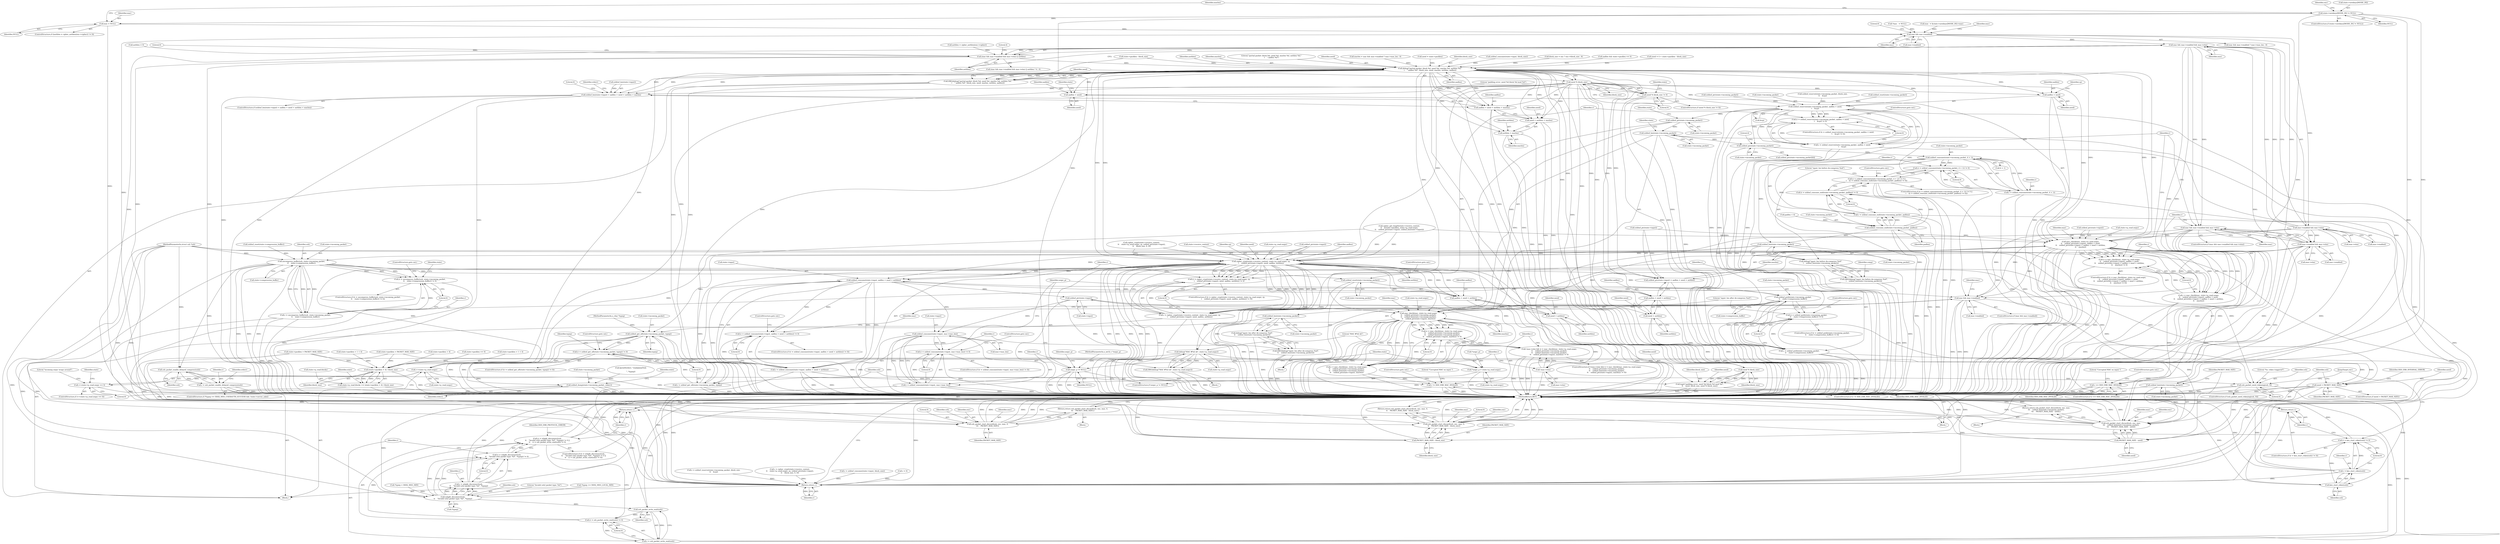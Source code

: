 digraph "0_mindrot_28652bca29046f62c7045e933e6b931de1d16737_0@array" {
"1000162" [label="(Call,state->newkeys[MODE_IN] != NULL)"];
"1000209" [label="(Call,mac = NULL)"];
"1000215" [label="(Call,mac && mac->enabled)"];
"1000236" [label="(Call,mac && mac->enabled && mac->etm)"];
"1000235" [label="(Call,(mac && mac->enabled && mac->etm) || authlen)"];
"1000472" [label="(Call,debug(\"partial packet: block %d, need %d, maclen %d, authlen %d,\"\n\t    \" aadlen %d\", block_size, need, maclen, authlen, aadlen))"];
"1000471" [label="(Call,DBG(debug(\"partial packet: block %d, need %d, maclen %d, authlen %d,\"\n\t    \" aadlen %d\", block_size, need, maclen, authlen, aadlen)))"];
"1000481" [label="(Call,need % block_size)"];
"1000480" [label="(Call,need % block_size != 0)"];
"1000490" [label="(Call,need % block_size)"];
"1000486" [label="(Call,logit(\"padding error: need %d block %d mod %d\",\n\t\t    need, block_size, need % block_size))"];
"1000499" [label="(Call,PACKET_MAX_SIZE - block_size)"];
"1000494" [label="(Call,ssh_packet_start_discard(ssh, enc, mac, 0,\n\t\t    PACKET_MAX_SIZE - block_size))"];
"1000493" [label="(Return,return ssh_packet_start_discard(ssh, enc, mac, 0,\n\t\t    PACKET_MAX_SIZE - block_size);)"];
"1000503" [label="(Call,sshbuf_len(state->input) < aadlen + need + authlen + maclen)"];
"1000508" [label="(Call,aadlen + need + authlen + maclen)"];
"1000510" [label="(Call,need + authlen + maclen)"];
"1000540" [label="(Call,mac_check(mac, state->p_read.seqnr,\n\t\t    sshbuf_ptr(state->input), aadlen + need,\n\t\t    sshbuf_ptr(state->input) + aadlen + need + authlen,\n\t\t    maclen))"];
"1000537" [label="(Call,(r = mac_check(mac, state->p_read.seqnr,\n\t\t    sshbuf_ptr(state->input), aadlen + need,\n\t\t    sshbuf_ptr(state->input) + aadlen + need + authlen,\n\t\t    maclen)) != 0)"];
"1000538" [label="(Call,r = mac_check(mac, state->p_read.seqnr,\n\t\t    sshbuf_ptr(state->input), aadlen + need,\n\t\t    sshbuf_ptr(state->input) + aadlen + need + authlen,\n\t\t    maclen))"];
"1000568" [label="(Call,r == SSH_ERR_MAC_INVALID)"];
"1000998" [label="(Return,return r;)"];
"1000593" [label="(Call,cipher_crypt(state->receive_context, state->p_read.seqnr, cp,\n\t    sshbuf_ptr(state->input), need, aadlen, authlen))"];
"1000590" [label="(Call,(r = cipher_crypt(state->receive_context, state->p_read.seqnr, cp,\n\t    sshbuf_ptr(state->input), need, aadlen, authlen)) != 0)"];
"1000591" [label="(Call,r = cipher_crypt(state->receive_context, state->p_read.seqnr, cp,\n\t    sshbuf_ptr(state->input), need, aadlen, authlen))"];
"1000616" [label="(Call,sshbuf_consume(state->input, aadlen + need + authlen))"];
"1000613" [label="(Call,(r = sshbuf_consume(state->input, aadlen + need + authlen)) != 0)"];
"1000614" [label="(Call,r = sshbuf_consume(state->input, aadlen + need + authlen))"];
"1000666" [label="(Call,r != SSH_ERR_MAC_INVALID)"];
"1000658" [label="(Call,sshbuf_ptr(state->input))"];
"1000643" [label="(Call,mac_check(mac, state->p_read.seqnr,\n\t\t    sshbuf_ptr(state->incoming_packet),\n\t\t    sshbuf_len(state->incoming_packet),\n\t\t    sshbuf_ptr(state->input), maclen))"];
"1000640" [label="(Call,(r = mac_check(mac, state->p_read.seqnr,\n\t\t    sshbuf_ptr(state->incoming_packet),\n\t\t    sshbuf_len(state->incoming_packet),\n\t\t    sshbuf_ptr(state->input), maclen)) != 0)"];
"1000635" [label="(Call,!mac->etm && (r = mac_check(mac, state->p_read.seqnr,\n\t\t    sshbuf_ptr(state->incoming_packet),\n\t\t    sshbuf_len(state->incoming_packet),\n\t\t    sshbuf_ptr(state->input), maclen)) != 0)"];
"1000641" [label="(Call,r = mac_check(mac, state->p_read.seqnr,\n\t\t    sshbuf_ptr(state->incoming_packet),\n\t\t    sshbuf_len(state->incoming_packet),\n\t\t    sshbuf_ptr(state->input), maclen))"];
"1000679" [label="(Call,ssh_packet_start_discard(ssh, enc, mac,\n\t\t\t    sshbuf_len(state->incoming_packet),\n\t\t\t    PACKET_MAX_SIZE - need))"];
"1000678" [label="(Return,return ssh_packet_start_discard(ssh, enc, mac,\n\t\t\t    sshbuf_len(state->incoming_packet),\n\t\t\t    PACKET_MAX_SIZE - need);)"];
"1000691" [label="(Call,debug(\"MAC #%d ok\", state->p_read.seqnr))"];
"1000690" [label="(Call,DBG(debug(\"MAC #%d ok\", state->p_read.seqnr)))"];
"1000715" [label="(Call,*seqnr_p = state->p_read.seqnr)"];
"1000725" [label="(Call,++state->p_read.seqnr)"];
"1000724" [label="(Call,++state->p_read.seqnr == 0)"];
"1000702" [label="(Call,sshbuf_consume(state->input, mac->mac_len))"];
"1000699" [label="(Call,(r = sshbuf_consume(state->input, mac->mac_len)) != 0)"];
"1000700" [label="(Call,r = sshbuf_consume(state->input, mac->mac_len))"];
"1000620" [label="(Call,aadlen + need + authlen)"];
"1000622" [label="(Call,need + authlen)"];
"1000673" [label="(Call,need > PACKET_MAX_SIZE)"];
"1000687" [label="(Call,PACKET_MAX_SIZE - need)"];
"1000628" [label="(Call,mac && mac->enabled)"];
"1000551" [label="(Call,aadlen + need)"];
"1000554" [label="(Call,sshbuf_ptr(state->input) + aadlen + need + authlen)"];
"1000559" [label="(Call,aadlen + need + authlen)"];
"1000561" [label="(Call,need + authlen)"];
"1000578" [label="(Call,sshbuf_reserve(state->incoming_packet, aadlen + need,\n\t    &cp))"];
"1000575" [label="(Call,(r = sshbuf_reserve(state->incoming_packet, aadlen + need,\n\t    &cp)) != 0)"];
"1000576" [label="(Call,r = sshbuf_reserve(state->incoming_packet, aadlen + need,\n\t    &cp))"];
"1000650" [label="(Call,sshbuf_ptr(state->incoming_packet))"];
"1000654" [label="(Call,sshbuf_len(state->incoming_packet))"];
"1000683" [label="(Call,sshbuf_len(state->incoming_packet))"];
"1000779" [label="(Call,sshbuf_ptr(state->incoming_packet))"];
"1000818" [label="(Call,sshbuf_consume(state->incoming_packet, 4 + 1))"];
"1000815" [label="(Call,(r = sshbuf_consume(state->incoming_packet, 4 + 1)) != 0)"];
"1000814" [label="(Call,(r = sshbuf_consume(state->incoming_packet, 4 + 1)) != 0 ||\n\t    ((r = sshbuf_consume_end(state->incoming_packet, padlen)) != 0))"];
"1000816" [label="(Call,r = sshbuf_consume(state->incoming_packet, 4 + 1))"];
"1000829" [label="(Call,sshbuf_consume_end(state->incoming_packet, padlen))"];
"1000826" [label="(Call,(r = sshbuf_consume_end(state->incoming_packet, padlen)) != 0)"];
"1000827" [label="(Call,r = sshbuf_consume_end(state->incoming_packet, padlen))"];
"1000839" [label="(Call,sshbuf_len(state->incoming_packet))"];
"1000837" [label="(Call,debug(\"input: len before de-compress %zd\",\n\t    sshbuf_len(state->incoming_packet)))"];
"1000836" [label="(Call,DBG(debug(\"input: len before de-compress %zd\",\n\t    sshbuf_len(state->incoming_packet))))"];
"1000858" [label="(Call,uncompress_buffer(ssh, state->incoming_packet,\n\t\t    state->compression_buffer))"];
"1000855" [label="(Call,(r = uncompress_buffer(ssh, state->incoming_packet,\n\t\t    state->compression_buffer)) != 0)"];
"1000856" [label="(Call,r = uncompress_buffer(ssh, state->incoming_packet,\n\t\t    state->compression_buffer))"];
"1000868" [label="(Call,sshbuf_reset(state->incoming_packet))"];
"1000876" [label="(Call,sshbuf_putb(state->incoming_packet,\n\t\t    state->compression_buffer))"];
"1000873" [label="(Call,(r = sshbuf_putb(state->incoming_packet,\n\t\t    state->compression_buffer)) != 0)"];
"1000874" [label="(Call,r = sshbuf_putb(state->incoming_packet,\n\t\t    state->compression_buffer))"];
"1000888" [label="(Call,sshbuf_len(state->incoming_packet))"];
"1000886" [label="(Call,debug(\"input: len after de-compress %zd\",\n\t\t    sshbuf_len(state->incoming_packet)))"];
"1000885" [label="(Call,DBG(debug(\"input: len after de-compress %zd\",\n\t\t    sshbuf_len(state->incoming_packet))))"];
"1000896" [label="(Call,sshbuf_get_u8(state->incoming_packet, typep))"];
"1000893" [label="(Call,(r = sshbuf_get_u8(state->incoming_packet, typep)) != 0)"];
"1000894" [label="(Call,r = sshbuf_get_u8(state->incoming_packet, typep))"];
"1000970" [label="(Call,sshbuf_dump(state->incoming_packet, stderr))"];
"1000927" [label="(Call,sshpkt_disconnect(ssh,\n\t\t    \"Invalid ssh2 packet type: %d\", *typep))"];
"1000924" [label="(Call,(r = sshpkt_disconnect(ssh,\n\t\t    \"Invalid ssh2 packet type: %d\", *typep)) != 0)"];
"1000923" [label="(Call,(r = sshpkt_disconnect(ssh,\n\t\t    \"Invalid ssh2 packet type: %d\", *typep)) != 0 ||\n\t\t    (r = ssh_packet_write_wait(ssh)) != 0)"];
"1000925" [label="(Call,r = sshpkt_disconnect(ssh,\n\t\t    \"Invalid ssh2 packet type: %d\", *typep))"];
"1000939" [label="(Return,return r;)"];
"1000936" [label="(Call,ssh_packet_write_wait(ssh))"];
"1000933" [label="(Call,(r = ssh_packet_write_wait(ssh)) != 0)"];
"1000934" [label="(Call,r = ssh_packet_write_wait(ssh))"];
"1000959" [label="(Call,ssh_packet_enable_delayed_compress(ssh))"];
"1000957" [label="(Call,r = ssh_packet_enable_delayed_compress(ssh))"];
"1000981" [label="(Call,ssh_packet_need_rekeying(ssh, 0))"];
"1000992" [label="(Call,kex_start_rekex(ssh))"];
"1000989" [label="(Call,(r = kex_start_rekex(ssh)) != 0)"];
"1000990" [label="(Call,r = kex_start_rekex(ssh))"];
"1000995" [label="(Return,return r;)"];
"1000582" [label="(Call,aadlen + need)"];
"1000758" [label="(Call,(state->packlen + 4) / block_size)"];
"1000752" [label="(Call,state->p_read.blocks += (state->packlen + 4) / block_size)"];
"1000512" [label="(Call,authlen + maclen)"];
"1000427" [label="(Call,ssh_packet_start_discard(ssh, enc, mac, 0,\n\t\t\t    PACKET_MAX_SIZE))"];
"1000426" [label="(Return,return ssh_packet_start_discard(ssh, enc, mac, 0,\n\t\t\t    PACKET_MAX_SIZE);)"];
"1000526" [label="(Call,mac && mac->enabled && mac->etm)"];
"1000238" [label="(Call,mac->enabled && mac->etm)"];
"1000528" [label="(Call,mac->enabled && mac->etm)"];
"1000636" [label="(Call,!mac->etm)"];
"1000712" [label="(Call,seqnr_p != NULL)"];
"1000643" [label="(Call,mac_check(mac, state->p_read.seqnr,\n\t\t    sshbuf_ptr(state->incoming_packet),\n\t\t    sshbuf_len(state->incoming_packet),\n\t\t    sshbuf_ptr(state->input), maclen))"];
"1000990" [label="(Call,r = kex_start_rekex(ssh))"];
"1000895" [label="(Identifier,r)"];
"1000568" [label="(Call,r == SSH_ERR_MAC_INVALID)"];
"1000660" [label="(Identifier,state)"];
"1000500" [label="(Identifier,PACKET_MAX_SIZE)"];
"1000347" [label="(Call,r = sshbuf_reserve(state->incoming_packet, block_size,\n\t\t    &cp))"];
"1000554" [label="(Call,sshbuf_ptr(state->input) + aadlen + need + authlen)"];
"1000118" [label="(Block,)"];
"1000728" [label="(Identifier,state)"];
"1000889" [label="(Call,state->incoming_packet)"];
"1000573" [label="(ControlStructure,goto out;)"];
"1000495" [label="(Identifier,ssh)"];
"1000484" [label="(Literal,0)"];
"1000489" [label="(Identifier,block_size)"];
"1000404" [label="(Block,)"];
"1000994" [label="(Literal,0)"];
"1000690" [label="(Call,DBG(debug(\"MAC #%d ok\", state->p_read.seqnr)))"];
"1000487" [label="(Literal,\"padding error: need %d block %d mod %d\")"];
"1000894" [label="(Call,r = sshbuf_get_u8(state->incoming_packet, typep))"];
"1000927" [label="(Call,sshpkt_disconnect(ssh,\n\t\t    \"Invalid ssh2 packet type: %d\", *typep))"];
"1000246" [label="(Literal,4)"];
"1000212" [label="(Call,maclen = mac && mac->enabled ? mac->mac_len : 0)"];
"1000641" [label="(Call,r = mac_check(mac, state->p_read.seqnr,\n\t\t    sshbuf_ptr(state->incoming_packet),\n\t\t    sshbuf_len(state->incoming_packet),\n\t\t    sshbuf_ptr(state->input), maclen))"];
"1000612" [label="(ControlStructure,if ((r = sshbuf_consume(state->input, aadlen + need + authlen)) != 0))"];
"1000768" [label="(Identifier,state)"];
"1000930" [label="(Call,*typep)"];
"1000877" [label="(Call,state->incoming_packet)"];
"1000628" [label="(Call,mac && mac->enabled)"];
"1000940" [label="(Identifier,r)"];
"1000234" [label="(Call,(mac && mac->enabled && mac->etm) || authlen ? 4 : 0)"];
"1000478" [label="(Identifier,aadlen)"];
"1000902" [label="(ControlStructure,goto out;)"];
"1000583" [label="(Identifier,aadlen)"];
"1000718" [label="(Call,state->p_read.seqnr)"];
"1000819" [label="(Call,state->incoming_packet)"];
"1000242" [label="(Call,mac->etm)"];
"1000688" [label="(Identifier,PACKET_MAX_SIZE)"];
"1000885" [label="(Call,DBG(debug(\"input: len after de-compress %zd\",\n\t\t    sshbuf_len(state->incoming_packet))))"];
"1000536" [label="(ControlStructure,if ((r = mac_check(mac, state->p_read.seqnr,\n\t\t    sshbuf_ptr(state->input), aadlen + need,\n\t\t    sshbuf_ptr(state->input) + aadlen + need + authlen,\n\t\t    maclen)) != 0))"];
"1000529" [label="(Call,mac->enabled)"];
"1000508" [label="(Call,aadlen + need + authlen + maclen)"];
"1000635" [label="(Call,!mac->etm && (r = mac_check(mac, state->p_read.seqnr,\n\t\t    sshbuf_ptr(state->incoming_packet),\n\t\t    sshbuf_len(state->incoming_packet),\n\t\t    sshbuf_ptr(state->input), maclen)) != 0)"];
"1000758" [label="(Call,(state->packlen + 4) / block_size)"];
"1000929" [label="(Literal,\"Invalid ssh2 packet type: %d\")"];
"1000642" [label="(Identifier,r)"];
"1000551" [label="(Call,aadlen + need)"];
"1000917" [label="(Call,*typep >= SSH2_MSG_LOCAL_MIN)"];
"1000650" [label="(Call,sshbuf_ptr(state->incoming_packet))"];
"1000981" [label="(Call,ssh_packet_need_rekeying(ssh, 0))"];
"1000818" [label="(Call,sshbuf_consume(state->incoming_packet, 4 + 1))"];
"1000538" [label="(Call,r = mac_check(mac, state->p_read.seqnr,\n\t\t    sshbuf_ptr(state->input), aadlen + need,\n\t\t    sshbuf_ptr(state->input) + aadlen + need + authlen,\n\t\t    maclen))"];
"1000143" [label="(Call,*mac   = NULL)"];
"1000813" [label="(ControlStructure,if ((r = sshbuf_consume(state->incoming_packet, 4 + 1)) != 0 ||\n\t    ((r = sshbuf_consume_end(state->incoming_packet, padlen)) != 0)))"];
"1000285" [label="(Call,state->packlen < 1 + 4)"];
"1000836" [label="(Call,DBG(debug(\"input: len before de-compress %zd\",\n\t    sshbuf_len(state->incoming_packet))))"];
"1000724" [label="(Call,++state->p_read.seqnr == 0)"];
"1000923" [label="(Call,(r = sshpkt_disconnect(ssh,\n\t\t    \"Invalid ssh2 packet type: %d\", *typep)) != 0 ||\n\t\t    (r = ssh_packet_write_wait(ssh)) != 0)"];
"1000988" [label="(ControlStructure,if ((r = kex_start_rekex(ssh)) != 0))"];
"1000698" [label="(ControlStructure,if ((r = sshbuf_consume(state->input, mac->mac_len)) != 0))"];
"1000630" [label="(Call,mac->enabled)"];
"1000884" [label="(ControlStructure,goto out;)"];
"1000563" [label="(Identifier,authlen)"];
"1000965" [label="(Call,fprintf(stderr, \"read/plain[%d]:\r\n\", *typep))"];
"1000856" [label="(Call,r = uncompress_buffer(ssh, state->incoming_packet,\n\t\t    state->compression_buffer))"];
"1000213" [label="(Identifier,maclen)"];
"1000569" [label="(Identifier,r)"];
"1000622" [label="(Call,need + authlen)"];
"1000897" [label="(Call,state->incoming_packet)"];
"1000362" [label="(Call,cipher_crypt(state->receive_context,\n\t\t    state->p_send.seqnr, cp, sshbuf_ptr(state->input),\n\t\t    block_size, 0, 0))"];
"1000360" [label="(Call,r = cipher_crypt(state->receive_context,\n\t\t    state->p_send.seqnr, cp, sshbuf_ptr(state->input),\n\t\t    block_size, 0, 0))"];
"1000893" [label="(Call,(r = sshbuf_get_u8(state->incoming_packet, typep)) != 0)"];
"1000497" [label="(Identifier,mac)"];
"1000725" [label="(Call,++state->p_read.seqnr)"];
"1000627" [label="(ControlStructure,if (mac && mac->enabled))"];
"1000399" [label="(Call,state->packlen > PACKET_MAX_SIZE)"];
"1000572" [label="(Literal,\"Corrupted MAC on input.\")"];
"1000999" [label="(Identifier,r)"];
"1000855" [label="(Call,(r = uncompress_buffer(ssh, state->incoming_packet,\n\t\t    state->compression_buffer)) != 0)"];
"1000850" [label="(Call,sshbuf_reset(state->compression_buffer))"];
"1000715" [label="(Call,*seqnr_p = state->p_read.seqnr)"];
"1000726" [label="(Call,state->p_read.seqnr)"];
"1000835" [label="(ControlStructure,goto out;)"];
"1000214" [label="(Call,mac && mac->enabled ? mac->mac_len : 0)"];
"1000485" [label="(Block,)"];
"1000687" [label="(Call,PACKET_MAX_SIZE - need)"];
"1000854" [label="(ControlStructure,if ((r = uncompress_buffer(ssh, state->incoming_packet,\n\t\t    state->compression_buffer)) != 0))"];
"1000654" [label="(Call,sshbuf_len(state->incoming_packet))"];
"1000996" [label="(Identifier,r)"];
"1000514" [label="(Identifier,maclen)"];
"1000667" [label="(Identifier,r)"];
"1000939" [label="(Return,return r;)"];
"1000663" [label="(Literal,0)"];
"1000858" [label="(Call,uncompress_buffer(ssh, state->incoming_packet,\n\t\t    state->compression_buffer))"];
"1000673" [label="(Call,need > PACKET_MAX_SIZE)"];
"1000236" [label="(Call,mac && mac->enabled && mac->etm)"];
"1000977" [label="(Identifier,state)"];
"1000115" [label="(MethodParameterIn,struct ssh *ssh)"];
"1000483" [label="(Identifier,block_size)"];
"1000625" [label="(Literal,0)"];
"1000935" [label="(Identifier,r)"];
"1000528" [label="(Call,mac->enabled && mac->etm)"];
"1000892" [label="(ControlStructure,if ((r = sshbuf_get_u8(state->incoming_packet, typep)) != 0))"];
"1000870" [label="(Identifier,state)"];
"1000702" [label="(Call,sshbuf_consume(state->input, mac->mac_len))"];
"1000764" [label="(Identifier,block_size)"];
"1000541" [label="(Identifier,mac)"];
"1000498" [label="(Literal,0)"];
"1000874" [label="(Call,r = sshbuf_putb(state->incoming_packet,\n\t\t    state->compression_buffer))"];
"1000585" [label="(Call,&cp)"];
"1000435" [label="(Call,r = sshbuf_consume(state->input, block_size))"];
"1000494" [label="(Call,ssh_packet_start_discard(ssh, enc, mac, 0,\n\t\t    PACKET_MAX_SIZE - block_size))"];
"1000971" [label="(Call,state->incoming_packet)"];
"1000629" [label="(Identifier,mac)"];
"1000659" [label="(Call,state->input)"];
"1000924" [label="(Call,(r = sshpkt_disconnect(ssh,\n\t\t    \"Invalid ssh2 packet type: %d\", *typep)) != 0)"];
"1000839" [label="(Call,sshbuf_len(state->incoming_packet))"];
"1000547" [label="(Call,sshbuf_ptr(state->input))"];
"1000540" [label="(Call,mac_check(mac, state->p_read.seqnr,\n\t\t    sshbuf_ptr(state->input), aadlen + need,\n\t\t    sshbuf_ptr(state->input) + aadlen + need + authlen,\n\t\t    maclen))"];
"1000980" [label="(ControlStructure,if (ssh_packet_need_rekeying(ssh, 0)))"];
"1000873" [label="(Call,(r = sshbuf_putb(state->incoming_packet,\n\t\t    state->compression_buffer)) != 0)"];
"1000859" [label="(Identifier,ssh)"];
"1000518" [label="(Identifier,stderr)"];
"1000455" [label="(Call,need = state->packlen)"];
"1000134" [label="(Call,authlen = 0)"];
"1000620" [label="(Call,aadlen + need + authlen)"];
"1000561" [label="(Call,need + authlen)"];
"1000997" [label="(JumpTarget,out:)"];
"1000589" [label="(ControlStructure,if ((r = cipher_crypt(state->receive_context, state->p_read.seqnr, cp,\n\t    sshbuf_ptr(state->input), need, aadlen, authlen)) != 0))"];
"1000665" [label="(ControlStructure,if (r != SSH_ERR_MAC_INVALID))"];
"1000666" [label="(Call,r != SSH_ERR_MAC_INVALID)"];
"1000474" [label="(Identifier,block_size)"];
"1000180" [label="(Call,mac  = &state->newkeys[MODE_IN]->mac)"];
"1000626" [label="(ControlStructure,goto out;)"];
"1000501" [label="(Identifier,block_size)"];
"1000560" [label="(Identifier,aadlen)"];
"1000479" [label="(ControlStructure,if (need % block_size != 0))"];
"1000509" [label="(Identifier,aadlen)"];
"1000822" [label="(Call,4 + 1)"];
"1000555" [label="(Call,sshbuf_ptr(state->input))"];
"1000633" [label="(Block,)"];
"1000617" [label="(Call,state->input)"];
"1000162" [label="(Call,state->newkeys[MODE_IN] != NULL)"];
"1000490" [label="(Call,need % block_size)"];
"1000216" [label="(Identifier,mac)"];
"1000829" [label="(Call,sshbuf_consume_end(state->incoming_packet, padlen))"];
"1000526" [label="(Call,mac && mac->enabled && mac->etm)"];
"1000942" [label="(Identifier,SSH_ERR_PROTOCOL_ERROR)"];
"1000998" [label="(Return,return r;)"];
"1000970" [label="(Call,sshbuf_dump(state->incoming_packet, stderr))"];
"1000117" [label="(MethodParameterIn,u_int32_t *seqnr_p)"];
"1000711" [label="(ControlStructure,if (seqnr_p != NULL))"];
"1000582" [label="(Call,aadlen + need)"];
"1000611" [label="(ControlStructure,goto out;)"];
"1000678" [label="(Return,return ssh_packet_start_discard(ssh, enc, mac,\n\t\t\t    sshbuf_len(state->incoming_packet),\n\t\t\t    PACKET_MAX_SIZE - need);)"];
"1000532" [label="(Call,mac->etm)"];
"1000866" [label="(Literal,0)"];
"1000913" [label="(Call,*typep < SSH2_MSG_MIN)"];
"1000739" [label="(Identifier,state)"];
"1000716" [label="(Call,*seqnr_p)"];
"1000693" [label="(Call,state->p_read.seqnr)"];
"1000680" [label="(Identifier,ssh)"];
"1000542" [label="(Call,state->p_read.seqnr)"];
"1000588" [label="(ControlStructure,goto out;)"];
"1000426" [label="(Return,return ssh_packet_start_discard(ssh, enc, mac, 0,\n\t\t\t    PACKET_MAX_SIZE);)"];
"1000512" [label="(Call,authlen + maclen)"];
"1000656" [label="(Identifier,state)"];
"1000651" [label="(Call,state->incoming_packet)"];
"1000668" [label="(Identifier,SSH_ERR_MAC_INVALID)"];
"1000511" [label="(Identifier,need)"];
"1000857" [label="(Identifier,r)"];
"1000701" [label="(Identifier,r)"];
"1000349" [label="(Call,sshbuf_reserve(state->incoming_packet, block_size,\n\t\t    &cp))"];
"1000637" [label="(Call,mac->etm)"];
"1000428" [label="(Identifier,ssh)"];
"1000591" [label="(Call,r = cipher_crypt(state->receive_context, state->p_read.seqnr, cp,\n\t    sshbuf_ptr(state->input), need, aadlen, authlen))"];
"1000592" [label="(Identifier,r)"];
"1000934" [label="(Call,r = ssh_packet_write_wait(ssh))"];
"1000235" [label="(Call,(mac && mac->enabled && mac->etm) || authlen)"];
"1000437" [label="(Call,sshbuf_consume(state->input, block_size))"];
"1000496" [label="(Identifier,enc)"];
"1000527" [label="(Identifier,mac)"];
"1000684" [label="(Call,state->incoming_packet)"];
"1000752" [label="(Call,state->p_read.blocks += (state->packlen + 4) / block_size)"];
"1000224" [label="(Call,block_size = enc ? enc->block_size : 8)"];
"1000221" [label="(Identifier,mac)"];
"1000780" [label="(Call,state->incoming_packet)"];
"1000610" [label="(Literal,0)"];
"1000594" [label="(Call,state->receive_context)"];
"1000584" [label="(Identifier,need)"];
"1000503" [label="(Call,sshbuf_len(state->input) < aadlen + need + authlen + maclen)"];
"1000887" [label="(Literal,\"input: len after de-compress %zd\")"];
"1000574" [label="(ControlStructure,if ((r = sshbuf_reserve(state->incoming_packet, aadlen + need,\n\t    &cp)) != 0))"];
"1000872" [label="(ControlStructure,if ((r = sshbuf_putb(state->incoming_packet,\n\t\t    state->compression_buffer)) != 0))"];
"1000989" [label="(Call,(r = kex_start_rekex(ssh)) != 0)"];
"1000922" [label="(ControlStructure,if ((r = sshpkt_disconnect(ssh,\n\t\t    \"Invalid ssh2 packet type: %d\", *typep)) != 0 ||\n\t\t    (r = ssh_packet_write_wait(ssh)) != 0))"];
"1000675" [label="(Identifier,PACKET_MAX_SIZE)"];
"1000830" [label="(Call,state->incoming_packet)"];
"1000868" [label="(Call,sshbuf_reset(state->incoming_packet))"];
"1000679" [label="(Call,ssh_packet_start_discard(ssh, enc, mac,\n\t\t\t    sshbuf_len(state->incoming_packet),\n\t\t\t    PACKET_MAX_SIZE - need))"];
"1000482" [label="(Identifier,need)"];
"1000200" [label="(ControlStructure,if ((authlen = cipher_authlen(enc->cipher)) != 0))"];
"1000723" [label="(ControlStructure,if (++state->p_read.seqnr == 0))"];
"1000432" [label="(Identifier,PACKET_MAX_SIZE)"];
"1000926" [label="(Identifier,r)"];
"1000636" [label="(Call,!mac->etm)"];
"1000249" [label="(Call,aadlen && state->packlen == 0)"];
"1000672" [label="(ControlStructure,if (need > PACKET_MAX_SIZE))"];
"1000833" [label="(Identifier,padlen)"];
"1000602" [label="(Identifier,cp)"];
"1000210" [label="(Identifier,mac)"];
"1000614" [label="(Call,r = sshbuf_consume(state->input, aadlen + need + authlen))"];
"1000709" [label="(Literal,0)"];
"1000171" [label="(Identifier,enc)"];
"1000499" [label="(Call,PACKET_MAX_SIZE - block_size)"];
"1000814" [label="(Call,(r = sshbuf_consume(state->incoming_packet, 4 + 1)) != 0 ||\n\t    ((r = sshbuf_consume_end(state->incoming_packet, padlen)) != 0))"];
"1000849" [label="(Block,)"];
"1000825" [label="(Literal,0)"];
"1000567" [label="(ControlStructure,if (r == SSH_ERR_MAC_INVALID))"];
"1000958" [label="(Identifier,r)"];
"1000472" [label="(Call,debug(\"partial packet: block %d, need %d, maclen %d, authlen %d,\"\n\t    \" aadlen %d\", block_size, need, maclen, authlen, aadlen))"];
"1000259" [label="(Call,cipher_get_length(state->receive_context,\n\t\t    &state->packlen, state->p_read.seqnr,\n\t\t    sshbuf_ptr(state->input), sshbuf_len(state->input)))"];
"1000875" [label="(Identifier,r)"];
"1000883" [label="(Literal,0)"];
"1000613" [label="(Call,(r = sshbuf_consume(state->input, aadlen + need + authlen)) != 0)"];
"1000936" [label="(Call,ssh_packet_write_wait(ssh))"];
"1000759" [label="(Call,state->packlen + 4)"];
"1000616" [label="(Call,sshbuf_consume(state->input, aadlen + need + authlen))"];
"1000292" [label="(Call,state->packlen > PACKET_MAX_SIZE)"];
"1000116" [label="(MethodParameterIn,u_char *typep)"];
"1000245" [label="(Identifier,authlen)"];
"1000834" [label="(Literal,0)"];
"1000992" [label="(Call,kex_start_rekex(ssh))"];
"1000634" [label="(ControlStructure,if (!mac->etm && (r = mac_check(mac, state->p_read.seqnr,\n\t\t    sshbuf_ptr(state->incoming_packet),\n\t\t    sshbuf_len(state->incoming_packet),\n\t\t    sshbuf_ptr(state->input), maclen)) != 0))"];
"1000986" [label="(Literal,\"%s: rekex triggered\")"];
"1000429" [label="(Identifier,enc)"];
"1000692" [label="(Literal,\"MAC #%d ok\")"];
"1000462" [label="(Call,need = 4 + state->packlen - block_size)"];
"1000621" [label="(Identifier,aadlen)"];
"1000607" [label="(Identifier,need)"];
"1000713" [label="(Identifier,seqnr_p)"];
"1000644" [label="(Identifier,mac)"];
"1000901" [label="(Literal,0)"];
"1000430" [label="(Identifier,mac)"];
"1000682" [label="(Identifier,mac)"];
"1000247" [label="(Literal,0)"];
"1000576" [label="(Call,r = sshbuf_reserve(state->incoming_packet, aadlen + need,\n\t    &cp))"];
"1000504" [label="(Call,sshbuf_len(state->input))"];
"1000880" [label="(Call,state->compression_buffer)"];
"1000575" [label="(Call,(r = sshbuf_reserve(state->incoming_packet, aadlen + need,\n\t    &cp)) != 0)"];
"1000683" [label="(Call,sshbuf_len(state->incoming_packet))"];
"1000615" [label="(Identifier,r)"];
"1000493" [label="(Return,return ssh_packet_start_discard(ssh, enc, mac, 0,\n\t\t    PACKET_MAX_SIZE - block_size);)"];
"1000480" [label="(Call,need % block_size != 0)"];
"1000991" [label="(Identifier,r)"];
"1000827" [label="(Call,r = sshbuf_consume_end(state->incoming_packet, padlen))"];
"1000731" [label="(Literal,0)"];
"1000215" [label="(Call,mac && mac->enabled)"];
"1000326" [label="(Call,state->packlen == 0)"];
"1000896" [label="(Call,sshbuf_get_u8(state->incoming_packet, typep))"];
"1000778" [label="(Call,sshbuf_ptr(state->incoming_packet)[4])"];
"1000789" [label="(Call,padlen < 4)"];
"1000539" [label="(Identifier,r)"];
"1000623" [label="(Identifier,need)"];
"1000681" [label="(Identifier,enc)"];
"1000674" [label="(Identifier,need)"];
"1000706" [label="(Call,mac->mac_len)"];
"1000655" [label="(Call,state->incoming_packet)"];
"1000597" [label="(Call,state->p_read.seqnr)"];
"1000933" [label="(Call,(r = ssh_packet_write_wait(ssh)) != 0)"];
"1000937" [label="(Identifier,ssh)"];
"1000586" [label="(Identifier,cp)"];
"1000559" [label="(Call,aadlen + need + authlen)"];
"1000513" [label="(Identifier,authlen)"];
"1000938" [label="(Literal,0)"];
"1000960" [label="(Identifier,ssh)"];
"1000471" [label="(Call,DBG(debug(\"partial packet: block %d, need %d, maclen %d, authlen %d,\"\n\t    \" aadlen %d\", block_size, need, maclen, authlen, aadlen)))"];
"1000502" [label="(ControlStructure,if (sshbuf_len(state->input) < aadlen + need + authlen + maclen))"];
"1000983" [label="(Literal,0)"];
"1000564" [label="(Identifier,maclen)"];
"1000427" [label="(Call,ssh_packet_start_discard(ssh, enc, mac, 0,\n\t\t\t    PACKET_MAX_SIZE))"];
"1000209" [label="(Call,mac = NULL)"];
"1000677" [label="(Identifier,SSH_ERR_INTERNAL_ERROR)"];
"1000477" [label="(Identifier,authlen)"];
"1000691" [label="(Call,debug(\"MAC #%d ok\", state->p_read.seqnr))"];
"1000817" [label="(Identifier,r)"];
"1000700" [label="(Call,r = sshbuf_consume(state->input, mac->mac_len))"];
"1000669" [label="(ControlStructure,goto out;)"];
"1000578" [label="(Call,sshbuf_reserve(state->incoming_packet, aadlen + need,\n\t    &cp))"];
"1000320" [label="(Call,sshbuf_reset(state->incoming_packet))"];
"1000714" [label="(Identifier,NULL)"];
"1000577" [label="(Identifier,r)"];
"1000974" [label="(Identifier,stderr)"];
"1000163" [label="(Call,state->newkeys[MODE_IN])"];
"1000239" [label="(Call,mac->enabled)"];
"1000603" [label="(Call,sshbuf_ptr(state->input))"];
"1000845" [label="(Identifier,comp)"];
"1000481" [label="(Call,need % block_size)"];
"1000491" [label="(Identifier,need)"];
"1000486" [label="(Call,logit(\"padding error: need %d block %d mod %d\",\n\t\t    need, block_size, need % block_size))"];
"1000609" [label="(Identifier,authlen)"];
"1000966" [label="(Identifier,stderr)"];
"1000900" [label="(Identifier,typep)"];
"1000645" [label="(Call,state->p_read.seqnr)"];
"1001000" [label="(MethodReturn,RET)"];
"1000869" [label="(Call,state->incoming_packet)"];
"1000516" [label="(Literal,0)"];
"1000867" [label="(ControlStructure,goto out;)"];
"1000886" [label="(Call,debug(\"input: len after de-compress %zd\",\n\t\t    sshbuf_len(state->incoming_packet)))"];
"1000161" [label="(ControlStructure,if (state->newkeys[MODE_IN] != NULL))"];
"1000888" [label="(Call,sshbuf_len(state->incoming_packet))"];
"1000837" [label="(Call,debug(\"input: len before de-compress %zd\",\n\t    sshbuf_len(state->incoming_packet)))"];
"1000957" [label="(Call,r = ssh_packet_enable_delayed_compress(ssh))"];
"1000860" [label="(Call,state->incoming_packet)"];
"1000753" [label="(Call,state->p_read.blocks)"];
"1000959" [label="(Call,ssh_packet_enable_delayed_compress(ssh))"];
"1000962" [label="(Call,r = 0)"];
"1000712" [label="(Call,seqnr_p != NULL)"];
"1000925" [label="(Call,r = sshpkt_disconnect(ssh,\n\t\t    \"Invalid ssh2 packet type: %d\", *typep))"];
"1000703" [label="(Call,state->input)"];
"1000638" [label="(Identifier,mac)"];
"1000466" [label="(Call,state->packlen - block_size)"];
"1000476" [label="(Identifier,maclen)"];
"1000710" [label="(ControlStructure,goto out;)"];
"1000982" [label="(Identifier,ssh)"];
"1000473" [label="(Literal,\"partial packet: block %d, need %d, maclen %d, authlen %d,\"\n\t    \" aadlen %d\")"];
"1000202" [label="(Call,authlen = cipher_authlen(enc->cipher))"];
"1000590" [label="(Call,(r = cipher_crypt(state->receive_context, state->p_read.seqnr, cp,\n\t    sshbuf_ptr(state->input), need, aadlen, authlen)) != 0)"];
"1000815" [label="(Call,(r = sshbuf_consume(state->incoming_packet, 4 + 1)) != 0)"];
"1000475" [label="(Identifier,need)"];
"1000238" [label="(Call,mac->enabled && mac->etm)"];
"1000779" [label="(Call,sshbuf_ptr(state->incoming_packet))"];
"1000392" [label="(Call,state->packlen < 1 + 4)"];
"1000863" [label="(Call,state->compression_buffer)"];
"1000689" [label="(Identifier,need)"];
"1000828" [label="(Identifier,r)"];
"1000587" [label="(Literal,0)"];
"1000658" [label="(Call,sshbuf_ptr(state->input))"];
"1000662" [label="(Identifier,maclen)"];
"1000932" [label="(Literal,0)"];
"1000565" [label="(Literal,0)"];
"1000906" [label="(Identifier,typep)"];
"1000664" [label="(Block,)"];
"1000947" [label="(ControlStructure,if (*typep == SSH2_MSG_USERAUTH_SUCCESS && !state->server_side))"];
"1000640" [label="(Call,(r = mac_check(mac, state->p_read.seqnr,\n\t\t    sshbuf_ptr(state->incoming_packet),\n\t\t    sshbuf_len(state->incoming_packet),\n\t\t    sshbuf_ptr(state->input), maclen)) != 0)"];
"1000537" [label="(Call,(r = mac_check(mac, state->p_read.seqnr,\n\t\t    sshbuf_ptr(state->input), aadlen + need,\n\t\t    sshbuf_ptr(state->input) + aadlen + need + authlen,\n\t\t    maclen)) != 0)"];
"1000717" [label="(Identifier,seqnr_p)"];
"1000492" [label="(Identifier,block_size)"];
"1000217" [label="(Call,mac->enabled)"];
"1000876" [label="(Call,sshbuf_putb(state->incoming_packet,\n\t\t    state->compression_buffer))"];
"1000431" [label="(Literal,0)"];
"1000733" [label="(Literal,\"incoming seqnr wraps around\")"];
"1000993" [label="(Identifier,ssh)"];
"1000608" [label="(Identifier,aadlen)"];
"1000168" [label="(Identifier,NULL)"];
"1000223" [label="(Literal,0)"];
"1000237" [label="(Identifier,mac)"];
"1000593" [label="(Call,cipher_crypt(state->receive_context, state->p_read.seqnr, cp,\n\t    sshbuf_ptr(state->input), need, aadlen, authlen))"];
"1000525" [label="(ControlStructure,if (mac && mac->enabled && mac->etm))"];
"1000671" [label="(Literal,\"Corrupted MAC on input.\")"];
"1000562" [label="(Identifier,need)"];
"1000570" [label="(Identifier,SSH_ERR_MAC_INVALID)"];
"1000553" [label="(Identifier,need)"];
"1000488" [label="(Identifier,need)"];
"1000838" [label="(Literal,\"input: len before de-compress %zd\")"];
"1000995" [label="(Return,return r;)"];
"1000386" [label="(Call,sshbuf_ptr(state->incoming_packet))"];
"1000579" [label="(Call,state->incoming_packet)"];
"1000816" [label="(Call,r = sshbuf_consume(state->incoming_packet, 4 + 1))"];
"1000557" [label="(Identifier,state)"];
"1000928" [label="(Identifier,ssh)"];
"1000506" [label="(Identifier,state)"];
"1000840" [label="(Call,state->incoming_packet)"];
"1000510" [label="(Call,need + authlen + maclen)"];
"1000552" [label="(Identifier,aadlen)"];
"1000826" [label="(Call,(r = sshbuf_consume_end(state->incoming_packet, padlen)) != 0)"];
"1000783" [label="(Literal,4)"];
"1000699" [label="(Call,(r = sshbuf_consume(state->input, mac->mac_len)) != 0)"];
"1000211" [label="(Identifier,NULL)"];
"1000624" [label="(Identifier,authlen)"];
"1000162" -> "1000161"  [label="AST: "];
"1000162" -> "1000168"  [label="CFG: "];
"1000163" -> "1000162"  [label="AST: "];
"1000168" -> "1000162"  [label="AST: "];
"1000171" -> "1000162"  [label="CFG: "];
"1000213" -> "1000162"  [label="CFG: "];
"1000162" -> "1001000"  [label="DDG: "];
"1000162" -> "1001000"  [label="DDG: "];
"1000162" -> "1001000"  [label="DDG: "];
"1000162" -> "1000209"  [label="DDG: "];
"1000162" -> "1000712"  [label="DDG: "];
"1000209" -> "1000200"  [label="AST: "];
"1000209" -> "1000211"  [label="CFG: "];
"1000210" -> "1000209"  [label="AST: "];
"1000211" -> "1000209"  [label="AST: "];
"1000213" -> "1000209"  [label="CFG: "];
"1000209" -> "1001000"  [label="DDG: "];
"1000209" -> "1000215"  [label="DDG: "];
"1000215" -> "1000214"  [label="AST: "];
"1000215" -> "1000216"  [label="CFG: "];
"1000215" -> "1000217"  [label="CFG: "];
"1000216" -> "1000215"  [label="AST: "];
"1000217" -> "1000215"  [label="AST: "];
"1000221" -> "1000215"  [label="CFG: "];
"1000223" -> "1000215"  [label="CFG: "];
"1000215" -> "1001000"  [label="DDG: "];
"1000143" -> "1000215"  [label="DDG: "];
"1000180" -> "1000215"  [label="DDG: "];
"1000215" -> "1000236"  [label="DDG: "];
"1000215" -> "1000238"  [label="DDG: "];
"1000215" -> "1000528"  [label="DDG: "];
"1000215" -> "1000628"  [label="DDG: "];
"1000236" -> "1000235"  [label="AST: "];
"1000236" -> "1000237"  [label="CFG: "];
"1000236" -> "1000238"  [label="CFG: "];
"1000237" -> "1000236"  [label="AST: "];
"1000238" -> "1000236"  [label="AST: "];
"1000245" -> "1000236"  [label="CFG: "];
"1000235" -> "1000236"  [label="CFG: "];
"1000236" -> "1001000"  [label="DDG: "];
"1000236" -> "1001000"  [label="DDG: "];
"1000236" -> "1000235"  [label="DDG: "];
"1000236" -> "1000235"  [label="DDG: "];
"1000238" -> "1000236"  [label="DDG: "];
"1000238" -> "1000236"  [label="DDG: "];
"1000236" -> "1000427"  [label="DDG: "];
"1000236" -> "1000494"  [label="DDG: "];
"1000236" -> "1000526"  [label="DDG: "];
"1000236" -> "1000526"  [label="DDG: "];
"1000235" -> "1000234"  [label="AST: "];
"1000235" -> "1000245"  [label="CFG: "];
"1000245" -> "1000235"  [label="AST: "];
"1000246" -> "1000235"  [label="CFG: "];
"1000247" -> "1000235"  [label="CFG: "];
"1000235" -> "1001000"  [label="DDG: "];
"1000235" -> "1001000"  [label="DDG: "];
"1000202" -> "1000235"  [label="DDG: "];
"1000134" -> "1000235"  [label="DDG: "];
"1000235" -> "1000472"  [label="DDG: "];
"1000472" -> "1000471"  [label="AST: "];
"1000472" -> "1000478"  [label="CFG: "];
"1000473" -> "1000472"  [label="AST: "];
"1000474" -> "1000472"  [label="AST: "];
"1000475" -> "1000472"  [label="AST: "];
"1000476" -> "1000472"  [label="AST: "];
"1000477" -> "1000472"  [label="AST: "];
"1000478" -> "1000472"  [label="AST: "];
"1000471" -> "1000472"  [label="CFG: "];
"1000472" -> "1001000"  [label="DDG: "];
"1000472" -> "1001000"  [label="DDG: "];
"1000472" -> "1001000"  [label="DDG: "];
"1000472" -> "1000471"  [label="DDG: "];
"1000472" -> "1000471"  [label="DDG: "];
"1000472" -> "1000471"  [label="DDG: "];
"1000472" -> "1000471"  [label="DDG: "];
"1000472" -> "1000471"  [label="DDG: "];
"1000472" -> "1000471"  [label="DDG: "];
"1000224" -> "1000472"  [label="DDG: "];
"1000437" -> "1000472"  [label="DDG: "];
"1000466" -> "1000472"  [label="DDG: "];
"1000462" -> "1000472"  [label="DDG: "];
"1000455" -> "1000472"  [label="DDG: "];
"1000212" -> "1000472"  [label="DDG: "];
"1000249" -> "1000472"  [label="DDG: "];
"1000472" -> "1000481"  [label="DDG: "];
"1000472" -> "1000481"  [label="DDG: "];
"1000472" -> "1000503"  [label="DDG: "];
"1000472" -> "1000503"  [label="DDG: "];
"1000472" -> "1000503"  [label="DDG: "];
"1000472" -> "1000508"  [label="DDG: "];
"1000472" -> "1000508"  [label="DDG: "];
"1000472" -> "1000508"  [label="DDG: "];
"1000472" -> "1000510"  [label="DDG: "];
"1000472" -> "1000510"  [label="DDG: "];
"1000472" -> "1000512"  [label="DDG: "];
"1000472" -> "1000512"  [label="DDG: "];
"1000472" -> "1000540"  [label="DDG: "];
"1000472" -> "1000540"  [label="DDG: "];
"1000472" -> "1000540"  [label="DDG: "];
"1000472" -> "1000551"  [label="DDG: "];
"1000472" -> "1000554"  [label="DDG: "];
"1000472" -> "1000554"  [label="DDG: "];
"1000472" -> "1000559"  [label="DDG: "];
"1000472" -> "1000559"  [label="DDG: "];
"1000472" -> "1000561"  [label="DDG: "];
"1000472" -> "1000578"  [label="DDG: "];
"1000472" -> "1000582"  [label="DDG: "];
"1000472" -> "1000593"  [label="DDG: "];
"1000472" -> "1000593"  [label="DDG: "];
"1000472" -> "1000643"  [label="DDG: "];
"1000471" -> "1000118"  [label="AST: "];
"1000482" -> "1000471"  [label="CFG: "];
"1000471" -> "1001000"  [label="DDG: "];
"1000471" -> "1001000"  [label="DDG: "];
"1000481" -> "1000480"  [label="AST: "];
"1000481" -> "1000483"  [label="CFG: "];
"1000482" -> "1000481"  [label="AST: "];
"1000483" -> "1000481"  [label="AST: "];
"1000484" -> "1000481"  [label="CFG: "];
"1000481" -> "1001000"  [label="DDG: "];
"1000481" -> "1000480"  [label="DDG: "];
"1000481" -> "1000480"  [label="DDG: "];
"1000481" -> "1000490"  [label="DDG: "];
"1000481" -> "1000490"  [label="DDG: "];
"1000481" -> "1000503"  [label="DDG: "];
"1000481" -> "1000508"  [label="DDG: "];
"1000481" -> "1000510"  [label="DDG: "];
"1000481" -> "1000540"  [label="DDG: "];
"1000481" -> "1000551"  [label="DDG: "];
"1000481" -> "1000554"  [label="DDG: "];
"1000481" -> "1000559"  [label="DDG: "];
"1000481" -> "1000561"  [label="DDG: "];
"1000481" -> "1000578"  [label="DDG: "];
"1000481" -> "1000582"  [label="DDG: "];
"1000481" -> "1000593"  [label="DDG: "];
"1000481" -> "1000758"  [label="DDG: "];
"1000480" -> "1000479"  [label="AST: "];
"1000480" -> "1000484"  [label="CFG: "];
"1000484" -> "1000480"  [label="AST: "];
"1000487" -> "1000480"  [label="CFG: "];
"1000506" -> "1000480"  [label="CFG: "];
"1000480" -> "1001000"  [label="DDG: "];
"1000480" -> "1001000"  [label="DDG: "];
"1000490" -> "1000486"  [label="AST: "];
"1000490" -> "1000492"  [label="CFG: "];
"1000491" -> "1000490"  [label="AST: "];
"1000492" -> "1000490"  [label="AST: "];
"1000486" -> "1000490"  [label="CFG: "];
"1000490" -> "1000486"  [label="DDG: "];
"1000490" -> "1000486"  [label="DDG: "];
"1000486" -> "1000485"  [label="AST: "];
"1000487" -> "1000486"  [label="AST: "];
"1000488" -> "1000486"  [label="AST: "];
"1000489" -> "1000486"  [label="AST: "];
"1000495" -> "1000486"  [label="CFG: "];
"1000486" -> "1001000"  [label="DDG: "];
"1000486" -> "1001000"  [label="DDG: "];
"1000486" -> "1001000"  [label="DDG: "];
"1000486" -> "1000499"  [label="DDG: "];
"1000499" -> "1000494"  [label="AST: "];
"1000499" -> "1000501"  [label="CFG: "];
"1000500" -> "1000499"  [label="AST: "];
"1000501" -> "1000499"  [label="AST: "];
"1000494" -> "1000499"  [label="CFG: "];
"1000499" -> "1001000"  [label="DDG: "];
"1000499" -> "1001000"  [label="DDG: "];
"1000499" -> "1000494"  [label="DDG: "];
"1000499" -> "1000494"  [label="DDG: "];
"1000292" -> "1000499"  [label="DDG: "];
"1000399" -> "1000499"  [label="DDG: "];
"1000494" -> "1000493"  [label="AST: "];
"1000495" -> "1000494"  [label="AST: "];
"1000496" -> "1000494"  [label="AST: "];
"1000497" -> "1000494"  [label="AST: "];
"1000498" -> "1000494"  [label="AST: "];
"1000493" -> "1000494"  [label="CFG: "];
"1000494" -> "1001000"  [label="DDG: "];
"1000494" -> "1001000"  [label="DDG: "];
"1000494" -> "1001000"  [label="DDG: "];
"1000494" -> "1001000"  [label="DDG: "];
"1000494" -> "1001000"  [label="DDG: "];
"1000494" -> "1000493"  [label="DDG: "];
"1000115" -> "1000494"  [label="DDG: "];
"1000493" -> "1000485"  [label="AST: "];
"1001000" -> "1000493"  [label="CFG: "];
"1000493" -> "1001000"  [label="DDG: "];
"1000503" -> "1000502"  [label="AST: "];
"1000503" -> "1000508"  [label="CFG: "];
"1000504" -> "1000503"  [label="AST: "];
"1000508" -> "1000503"  [label="AST: "];
"1000516" -> "1000503"  [label="CFG: "];
"1000518" -> "1000503"  [label="CFG: "];
"1000503" -> "1001000"  [label="DDG: "];
"1000503" -> "1001000"  [label="DDG: "];
"1000503" -> "1001000"  [label="DDG: "];
"1000504" -> "1000503"  [label="DDG: "];
"1000508" -> "1000510"  [label="CFG: "];
"1000509" -> "1000508"  [label="AST: "];
"1000510" -> "1000508"  [label="AST: "];
"1000508" -> "1001000"  [label="DDG: "];
"1000508" -> "1001000"  [label="DDG: "];
"1000510" -> "1000512"  [label="CFG: "];
"1000511" -> "1000510"  [label="AST: "];
"1000512" -> "1000510"  [label="AST: "];
"1000510" -> "1001000"  [label="DDG: "];
"1000510" -> "1001000"  [label="DDG: "];
"1000540" -> "1000538"  [label="AST: "];
"1000540" -> "1000564"  [label="CFG: "];
"1000541" -> "1000540"  [label="AST: "];
"1000542" -> "1000540"  [label="AST: "];
"1000547" -> "1000540"  [label="AST: "];
"1000551" -> "1000540"  [label="AST: "];
"1000554" -> "1000540"  [label="AST: "];
"1000564" -> "1000540"  [label="AST: "];
"1000538" -> "1000540"  [label="CFG: "];
"1000540" -> "1001000"  [label="DDG: "];
"1000540" -> "1001000"  [label="DDG: "];
"1000540" -> "1001000"  [label="DDG: "];
"1000540" -> "1001000"  [label="DDG: "];
"1000540" -> "1001000"  [label="DDG: "];
"1000540" -> "1001000"  [label="DDG: "];
"1000540" -> "1000537"  [label="DDG: "];
"1000540" -> "1000537"  [label="DDG: "];
"1000540" -> "1000537"  [label="DDG: "];
"1000540" -> "1000537"  [label="DDG: "];
"1000540" -> "1000537"  [label="DDG: "];
"1000540" -> "1000537"  [label="DDG: "];
"1000540" -> "1000538"  [label="DDG: "];
"1000540" -> "1000538"  [label="DDG: "];
"1000540" -> "1000538"  [label="DDG: "];
"1000540" -> "1000538"  [label="DDG: "];
"1000540" -> "1000538"  [label="DDG: "];
"1000540" -> "1000538"  [label="DDG: "];
"1000526" -> "1000540"  [label="DDG: "];
"1000259" -> "1000540"  [label="DDG: "];
"1000547" -> "1000540"  [label="DDG: "];
"1000555" -> "1000540"  [label="DDG: "];
"1000540" -> "1000593"  [label="DDG: "];
"1000540" -> "1000628"  [label="DDG: "];
"1000540" -> "1000643"  [label="DDG: "];
"1000537" -> "1000536"  [label="AST: "];
"1000537" -> "1000565"  [label="CFG: "];
"1000538" -> "1000537"  [label="AST: "];
"1000565" -> "1000537"  [label="AST: "];
"1000569" -> "1000537"  [label="CFG: "];
"1000577" -> "1000537"  [label="CFG: "];
"1000537" -> "1001000"  [label="DDG: "];
"1000538" -> "1000537"  [label="DDG: "];
"1000539" -> "1000538"  [label="AST: "];
"1000565" -> "1000538"  [label="CFG: "];
"1000538" -> "1001000"  [label="DDG: "];
"1000538" -> "1000568"  [label="DDG: "];
"1000568" -> "1000567"  [label="AST: "];
"1000568" -> "1000570"  [label="CFG: "];
"1000569" -> "1000568"  [label="AST: "];
"1000570" -> "1000568"  [label="AST: "];
"1000572" -> "1000568"  [label="CFG: "];
"1000573" -> "1000568"  [label="CFG: "];
"1000568" -> "1001000"  [label="DDG: "];
"1000568" -> "1001000"  [label="DDG: "];
"1000568" -> "1001000"  [label="DDG: "];
"1000568" -> "1000998"  [label="DDG: "];
"1000998" -> "1000118"  [label="AST: "];
"1000998" -> "1000999"  [label="CFG: "];
"1000999" -> "1000998"  [label="AST: "];
"1001000" -> "1000998"  [label="CFG: "];
"1000998" -> "1001000"  [label="DDG: "];
"1000999" -> "1000998"  [label="DDG: "];
"1000856" -> "1000998"  [label="DDG: "];
"1000816" -> "1000998"  [label="DDG: "];
"1000990" -> "1000998"  [label="DDG: "];
"1000700" -> "1000998"  [label="DDG: "];
"1000957" -> "1000998"  [label="DDG: "];
"1000614" -> "1000998"  [label="DDG: "];
"1000827" -> "1000998"  [label="DDG: "];
"1000962" -> "1000998"  [label="DDG: "];
"1000874" -> "1000998"  [label="DDG: "];
"1000666" -> "1000998"  [label="DDG: "];
"1000435" -> "1000998"  [label="DDG: "];
"1000360" -> "1000998"  [label="DDG: "];
"1000576" -> "1000998"  [label="DDG: "];
"1000894" -> "1000998"  [label="DDG: "];
"1000347" -> "1000998"  [label="DDG: "];
"1000591" -> "1000998"  [label="DDG: "];
"1000593" -> "1000591"  [label="AST: "];
"1000593" -> "1000609"  [label="CFG: "];
"1000594" -> "1000593"  [label="AST: "];
"1000597" -> "1000593"  [label="AST: "];
"1000602" -> "1000593"  [label="AST: "];
"1000603" -> "1000593"  [label="AST: "];
"1000607" -> "1000593"  [label="AST: "];
"1000608" -> "1000593"  [label="AST: "];
"1000609" -> "1000593"  [label="AST: "];
"1000591" -> "1000593"  [label="CFG: "];
"1000593" -> "1001000"  [label="DDG: "];
"1000593" -> "1001000"  [label="DDG: "];
"1000593" -> "1001000"  [label="DDG: "];
"1000593" -> "1001000"  [label="DDG: "];
"1000593" -> "1001000"  [label="DDG: "];
"1000593" -> "1001000"  [label="DDG: "];
"1000593" -> "1001000"  [label="DDG: "];
"1000593" -> "1000590"  [label="DDG: "];
"1000593" -> "1000590"  [label="DDG: "];
"1000593" -> "1000590"  [label="DDG: "];
"1000593" -> "1000590"  [label="DDG: "];
"1000593" -> "1000590"  [label="DDG: "];
"1000593" -> "1000590"  [label="DDG: "];
"1000593" -> "1000590"  [label="DDG: "];
"1000593" -> "1000591"  [label="DDG: "];
"1000593" -> "1000591"  [label="DDG: "];
"1000593" -> "1000591"  [label="DDG: "];
"1000593" -> "1000591"  [label="DDG: "];
"1000593" -> "1000591"  [label="DDG: "];
"1000593" -> "1000591"  [label="DDG: "];
"1000593" -> "1000591"  [label="DDG: "];
"1000259" -> "1000593"  [label="DDG: "];
"1000259" -> "1000593"  [label="DDG: "];
"1000362" -> "1000593"  [label="DDG: "];
"1000362" -> "1000593"  [label="DDG: "];
"1000603" -> "1000593"  [label="DDG: "];
"1000593" -> "1000616"  [label="DDG: "];
"1000593" -> "1000616"  [label="DDG: "];
"1000593" -> "1000616"  [label="DDG: "];
"1000593" -> "1000620"  [label="DDG: "];
"1000593" -> "1000620"  [label="DDG: "];
"1000593" -> "1000620"  [label="DDG: "];
"1000593" -> "1000622"  [label="DDG: "];
"1000593" -> "1000622"  [label="DDG: "];
"1000593" -> "1000643"  [label="DDG: "];
"1000593" -> "1000673"  [label="DDG: "];
"1000593" -> "1000691"  [label="DDG: "];
"1000593" -> "1000715"  [label="DDG: "];
"1000593" -> "1000725"  [label="DDG: "];
"1000590" -> "1000589"  [label="AST: "];
"1000590" -> "1000610"  [label="CFG: "];
"1000591" -> "1000590"  [label="AST: "];
"1000610" -> "1000590"  [label="AST: "];
"1000611" -> "1000590"  [label="CFG: "];
"1000615" -> "1000590"  [label="CFG: "];
"1000590" -> "1001000"  [label="DDG: "];
"1000591" -> "1000590"  [label="DDG: "];
"1000592" -> "1000591"  [label="AST: "];
"1000610" -> "1000591"  [label="CFG: "];
"1000591" -> "1001000"  [label="DDG: "];
"1000591" -> "1001000"  [label="DDG: "];
"1000616" -> "1000614"  [label="AST: "];
"1000616" -> "1000620"  [label="CFG: "];
"1000617" -> "1000616"  [label="AST: "];
"1000620" -> "1000616"  [label="AST: "];
"1000614" -> "1000616"  [label="CFG: "];
"1000616" -> "1001000"  [label="DDG: "];
"1000616" -> "1001000"  [label="DDG: "];
"1000616" -> "1000613"  [label="DDG: "];
"1000616" -> "1000613"  [label="DDG: "];
"1000616" -> "1000614"  [label="DDG: "];
"1000616" -> "1000614"  [label="DDG: "];
"1000603" -> "1000616"  [label="DDG: "];
"1000616" -> "1000658"  [label="DDG: "];
"1000616" -> "1000702"  [label="DDG: "];
"1000613" -> "1000612"  [label="AST: "];
"1000613" -> "1000625"  [label="CFG: "];
"1000614" -> "1000613"  [label="AST: "];
"1000625" -> "1000613"  [label="AST: "];
"1000626" -> "1000613"  [label="CFG: "];
"1000629" -> "1000613"  [label="CFG: "];
"1000613" -> "1001000"  [label="DDG: "];
"1000614" -> "1000613"  [label="DDG: "];
"1000615" -> "1000614"  [label="AST: "];
"1000625" -> "1000614"  [label="CFG: "];
"1000614" -> "1001000"  [label="DDG: "];
"1000614" -> "1001000"  [label="DDG: "];
"1000614" -> "1000666"  [label="DDG: "];
"1000666" -> "1000665"  [label="AST: "];
"1000666" -> "1000668"  [label="CFG: "];
"1000667" -> "1000666"  [label="AST: "];
"1000668" -> "1000666"  [label="AST: "];
"1000669" -> "1000666"  [label="CFG: "];
"1000671" -> "1000666"  [label="CFG: "];
"1000666" -> "1001000"  [label="DDG: "];
"1000666" -> "1001000"  [label="DDG: "];
"1000666" -> "1001000"  [label="DDG: "];
"1000641" -> "1000666"  [label="DDG: "];
"1000658" -> "1000643"  [label="AST: "];
"1000658" -> "1000659"  [label="CFG: "];
"1000659" -> "1000658"  [label="AST: "];
"1000662" -> "1000658"  [label="CFG: "];
"1000658" -> "1001000"  [label="DDG: "];
"1000658" -> "1000643"  [label="DDG: "];
"1000658" -> "1000702"  [label="DDG: "];
"1000643" -> "1000641"  [label="AST: "];
"1000643" -> "1000662"  [label="CFG: "];
"1000644" -> "1000643"  [label="AST: "];
"1000645" -> "1000643"  [label="AST: "];
"1000650" -> "1000643"  [label="AST: "];
"1000654" -> "1000643"  [label="AST: "];
"1000662" -> "1000643"  [label="AST: "];
"1000641" -> "1000643"  [label="CFG: "];
"1000643" -> "1001000"  [label="DDG: "];
"1000643" -> "1001000"  [label="DDG: "];
"1000643" -> "1001000"  [label="DDG: "];
"1000643" -> "1001000"  [label="DDG: "];
"1000643" -> "1001000"  [label="DDG: "];
"1000643" -> "1001000"  [label="DDG: "];
"1000643" -> "1000640"  [label="DDG: "];
"1000643" -> "1000640"  [label="DDG: "];
"1000643" -> "1000640"  [label="DDG: "];
"1000643" -> "1000640"  [label="DDG: "];
"1000643" -> "1000640"  [label="DDG: "];
"1000643" -> "1000640"  [label="DDG: "];
"1000643" -> "1000641"  [label="DDG: "];
"1000643" -> "1000641"  [label="DDG: "];
"1000643" -> "1000641"  [label="DDG: "];
"1000643" -> "1000641"  [label="DDG: "];
"1000643" -> "1000641"  [label="DDG: "];
"1000643" -> "1000641"  [label="DDG: "];
"1000628" -> "1000643"  [label="DDG: "];
"1000650" -> "1000643"  [label="DDG: "];
"1000654" -> "1000643"  [label="DDG: "];
"1000643" -> "1000679"  [label="DDG: "];
"1000643" -> "1000691"  [label="DDG: "];
"1000640" -> "1000635"  [label="AST: "];
"1000640" -> "1000663"  [label="CFG: "];
"1000641" -> "1000640"  [label="AST: "];
"1000663" -> "1000640"  [label="AST: "];
"1000635" -> "1000640"  [label="CFG: "];
"1000640" -> "1000635"  [label="DDG: "];
"1000641" -> "1000640"  [label="DDG: "];
"1000635" -> "1000634"  [label="AST: "];
"1000635" -> "1000636"  [label="CFG: "];
"1000636" -> "1000635"  [label="AST: "];
"1000667" -> "1000635"  [label="CFG: "];
"1000692" -> "1000635"  [label="CFG: "];
"1000635" -> "1001000"  [label="DDG: "];
"1000635" -> "1001000"  [label="DDG: "];
"1000635" -> "1001000"  [label="DDG: "];
"1000636" -> "1000635"  [label="DDG: "];
"1000642" -> "1000641"  [label="AST: "];
"1000663" -> "1000641"  [label="CFG: "];
"1000641" -> "1001000"  [label="DDG: "];
"1000679" -> "1000678"  [label="AST: "];
"1000679" -> "1000687"  [label="CFG: "];
"1000680" -> "1000679"  [label="AST: "];
"1000681" -> "1000679"  [label="AST: "];
"1000682" -> "1000679"  [label="AST: "];
"1000683" -> "1000679"  [label="AST: "];
"1000687" -> "1000679"  [label="AST: "];
"1000678" -> "1000679"  [label="CFG: "];
"1000679" -> "1001000"  [label="DDG: "];
"1000679" -> "1001000"  [label="DDG: "];
"1000679" -> "1001000"  [label="DDG: "];
"1000679" -> "1001000"  [label="DDG: "];
"1000679" -> "1001000"  [label="DDG: "];
"1000679" -> "1001000"  [label="DDG: "];
"1000679" -> "1000678"  [label="DDG: "];
"1000115" -> "1000679"  [label="DDG: "];
"1000628" -> "1000679"  [label="DDG: "];
"1000683" -> "1000679"  [label="DDG: "];
"1000687" -> "1000679"  [label="DDG: "];
"1000687" -> "1000679"  [label="DDG: "];
"1000678" -> "1000664"  [label="AST: "];
"1001000" -> "1000678"  [label="CFG: "];
"1000678" -> "1001000"  [label="DDG: "];
"1000691" -> "1000690"  [label="AST: "];
"1000691" -> "1000693"  [label="CFG: "];
"1000692" -> "1000691"  [label="AST: "];
"1000693" -> "1000691"  [label="AST: "];
"1000690" -> "1000691"  [label="CFG: "];
"1000691" -> "1001000"  [label="DDG: "];
"1000691" -> "1000690"  [label="DDG: "];
"1000691" -> "1000690"  [label="DDG: "];
"1000691" -> "1000715"  [label="DDG: "];
"1000691" -> "1000725"  [label="DDG: "];
"1000690" -> "1000633"  [label="AST: "];
"1000701" -> "1000690"  [label="CFG: "];
"1000690" -> "1001000"  [label="DDG: "];
"1000690" -> "1001000"  [label="DDG: "];
"1000715" -> "1000711"  [label="AST: "];
"1000715" -> "1000718"  [label="CFG: "];
"1000716" -> "1000715"  [label="AST: "];
"1000718" -> "1000715"  [label="AST: "];
"1000728" -> "1000715"  [label="CFG: "];
"1000715" -> "1001000"  [label="DDG: "];
"1000725" -> "1000724"  [label="AST: "];
"1000725" -> "1000726"  [label="CFG: "];
"1000726" -> "1000725"  [label="AST: "];
"1000731" -> "1000725"  [label="CFG: "];
"1000725" -> "1001000"  [label="DDG: "];
"1000725" -> "1000724"  [label="DDG: "];
"1000724" -> "1000723"  [label="AST: "];
"1000724" -> "1000731"  [label="CFG: "];
"1000731" -> "1000724"  [label="AST: "];
"1000733" -> "1000724"  [label="CFG: "];
"1000739" -> "1000724"  [label="CFG: "];
"1000724" -> "1001000"  [label="DDG: "];
"1000702" -> "1000700"  [label="AST: "];
"1000702" -> "1000706"  [label="CFG: "];
"1000703" -> "1000702"  [label="AST: "];
"1000706" -> "1000702"  [label="AST: "];
"1000700" -> "1000702"  [label="CFG: "];
"1000702" -> "1001000"  [label="DDG: "];
"1000702" -> "1001000"  [label="DDG: "];
"1000702" -> "1000699"  [label="DDG: "];
"1000702" -> "1000699"  [label="DDG: "];
"1000702" -> "1000700"  [label="DDG: "];
"1000702" -> "1000700"  [label="DDG: "];
"1000699" -> "1000698"  [label="AST: "];
"1000699" -> "1000709"  [label="CFG: "];
"1000700" -> "1000699"  [label="AST: "];
"1000709" -> "1000699"  [label="AST: "];
"1000710" -> "1000699"  [label="CFG: "];
"1000713" -> "1000699"  [label="CFG: "];
"1000699" -> "1001000"  [label="DDG: "];
"1000700" -> "1000699"  [label="DDG: "];
"1000701" -> "1000700"  [label="AST: "];
"1000709" -> "1000700"  [label="CFG: "];
"1000700" -> "1001000"  [label="DDG: "];
"1000700" -> "1001000"  [label="DDG: "];
"1000620" -> "1000622"  [label="CFG: "];
"1000621" -> "1000620"  [label="AST: "];
"1000622" -> "1000620"  [label="AST: "];
"1000620" -> "1001000"  [label="DDG: "];
"1000620" -> "1001000"  [label="DDG: "];
"1000622" -> "1000624"  [label="CFG: "];
"1000623" -> "1000622"  [label="AST: "];
"1000624" -> "1000622"  [label="AST: "];
"1000622" -> "1001000"  [label="DDG: "];
"1000622" -> "1001000"  [label="DDG: "];
"1000673" -> "1000672"  [label="AST: "];
"1000673" -> "1000675"  [label="CFG: "];
"1000674" -> "1000673"  [label="AST: "];
"1000675" -> "1000673"  [label="AST: "];
"1000677" -> "1000673"  [label="CFG: "];
"1000680" -> "1000673"  [label="CFG: "];
"1000673" -> "1001000"  [label="DDG: "];
"1000673" -> "1001000"  [label="DDG: "];
"1000673" -> "1001000"  [label="DDG: "];
"1000292" -> "1000673"  [label="DDG: "];
"1000399" -> "1000673"  [label="DDG: "];
"1000673" -> "1000687"  [label="DDG: "];
"1000673" -> "1000687"  [label="DDG: "];
"1000687" -> "1000689"  [label="CFG: "];
"1000688" -> "1000687"  [label="AST: "];
"1000689" -> "1000687"  [label="AST: "];
"1000687" -> "1001000"  [label="DDG: "];
"1000687" -> "1001000"  [label="DDG: "];
"1000628" -> "1000627"  [label="AST: "];
"1000628" -> "1000629"  [label="CFG: "];
"1000628" -> "1000630"  [label="CFG: "];
"1000629" -> "1000628"  [label="AST: "];
"1000630" -> "1000628"  [label="AST: "];
"1000638" -> "1000628"  [label="CFG: "];
"1000713" -> "1000628"  [label="CFG: "];
"1000628" -> "1001000"  [label="DDG: "];
"1000628" -> "1001000"  [label="DDG: "];
"1000628" -> "1001000"  [label="DDG: "];
"1000526" -> "1000628"  [label="DDG: "];
"1000238" -> "1000628"  [label="DDG: "];
"1000528" -> "1000628"  [label="DDG: "];
"1000551" -> "1000553"  [label="CFG: "];
"1000552" -> "1000551"  [label="AST: "];
"1000553" -> "1000551"  [label="AST: "];
"1000557" -> "1000551"  [label="CFG: "];
"1000554" -> "1000559"  [label="CFG: "];
"1000555" -> "1000554"  [label="AST: "];
"1000559" -> "1000554"  [label="AST: "];
"1000564" -> "1000554"  [label="CFG: "];
"1000554" -> "1001000"  [label="DDG: "];
"1000555" -> "1000554"  [label="DDG: "];
"1000559" -> "1000561"  [label="CFG: "];
"1000560" -> "1000559"  [label="AST: "];
"1000561" -> "1000559"  [label="AST: "];
"1000559" -> "1001000"  [label="DDG: "];
"1000559" -> "1001000"  [label="DDG: "];
"1000561" -> "1000563"  [label="CFG: "];
"1000562" -> "1000561"  [label="AST: "];
"1000563" -> "1000561"  [label="AST: "];
"1000561" -> "1001000"  [label="DDG: "];
"1000561" -> "1001000"  [label="DDG: "];
"1000578" -> "1000576"  [label="AST: "];
"1000578" -> "1000585"  [label="CFG: "];
"1000579" -> "1000578"  [label="AST: "];
"1000582" -> "1000578"  [label="AST: "];
"1000585" -> "1000578"  [label="AST: "];
"1000576" -> "1000578"  [label="CFG: "];
"1000578" -> "1001000"  [label="DDG: "];
"1000578" -> "1001000"  [label="DDG: "];
"1000578" -> "1001000"  [label="DDG: "];
"1000578" -> "1000575"  [label="DDG: "];
"1000578" -> "1000575"  [label="DDG: "];
"1000578" -> "1000575"  [label="DDG: "];
"1000578" -> "1000576"  [label="DDG: "];
"1000578" -> "1000576"  [label="DDG: "];
"1000578" -> "1000576"  [label="DDG: "];
"1000386" -> "1000578"  [label="DDG: "];
"1000320" -> "1000578"  [label="DDG: "];
"1000349" -> "1000578"  [label="DDG: "];
"1000578" -> "1000650"  [label="DDG: "];
"1000578" -> "1000683"  [label="DDG: "];
"1000578" -> "1000779"  [label="DDG: "];
"1000575" -> "1000574"  [label="AST: "];
"1000575" -> "1000587"  [label="CFG: "];
"1000576" -> "1000575"  [label="AST: "];
"1000587" -> "1000575"  [label="AST: "];
"1000588" -> "1000575"  [label="CFG: "];
"1000592" -> "1000575"  [label="CFG: "];
"1000575" -> "1001000"  [label="DDG: "];
"1000576" -> "1000575"  [label="DDG: "];
"1000577" -> "1000576"  [label="AST: "];
"1000587" -> "1000576"  [label="CFG: "];
"1000576" -> "1001000"  [label="DDG: "];
"1000576" -> "1001000"  [label="DDG: "];
"1000650" -> "1000651"  [label="CFG: "];
"1000651" -> "1000650"  [label="AST: "];
"1000656" -> "1000650"  [label="CFG: "];
"1000650" -> "1000654"  [label="DDG: "];
"1000654" -> "1000655"  [label="CFG: "];
"1000655" -> "1000654"  [label="AST: "];
"1000660" -> "1000654"  [label="CFG: "];
"1000654" -> "1001000"  [label="DDG: "];
"1000654" -> "1000683"  [label="DDG: "];
"1000654" -> "1000779"  [label="DDG: "];
"1000683" -> "1000684"  [label="CFG: "];
"1000684" -> "1000683"  [label="AST: "];
"1000688" -> "1000683"  [label="CFG: "];
"1000683" -> "1001000"  [label="DDG: "];
"1000779" -> "1000778"  [label="AST: "];
"1000779" -> "1000780"  [label="CFG: "];
"1000780" -> "1000779"  [label="AST: "];
"1000783" -> "1000779"  [label="CFG: "];
"1000779" -> "1001000"  [label="DDG: "];
"1000779" -> "1000818"  [label="DDG: "];
"1000818" -> "1000816"  [label="AST: "];
"1000818" -> "1000822"  [label="CFG: "];
"1000819" -> "1000818"  [label="AST: "];
"1000822" -> "1000818"  [label="AST: "];
"1000816" -> "1000818"  [label="CFG: "];
"1000818" -> "1001000"  [label="DDG: "];
"1000818" -> "1001000"  [label="DDG: "];
"1000818" -> "1000815"  [label="DDG: "];
"1000818" -> "1000815"  [label="DDG: "];
"1000818" -> "1000816"  [label="DDG: "];
"1000818" -> "1000816"  [label="DDG: "];
"1000818" -> "1000829"  [label="DDG: "];
"1000818" -> "1000839"  [label="DDG: "];
"1000815" -> "1000814"  [label="AST: "];
"1000815" -> "1000825"  [label="CFG: "];
"1000816" -> "1000815"  [label="AST: "];
"1000825" -> "1000815"  [label="AST: "];
"1000828" -> "1000815"  [label="CFG: "];
"1000814" -> "1000815"  [label="CFG: "];
"1000815" -> "1000814"  [label="DDG: "];
"1000816" -> "1000815"  [label="DDG: "];
"1000814" -> "1000813"  [label="AST: "];
"1000814" -> "1000826"  [label="CFG: "];
"1000826" -> "1000814"  [label="AST: "];
"1000835" -> "1000814"  [label="CFG: "];
"1000838" -> "1000814"  [label="CFG: "];
"1000814" -> "1001000"  [label="DDG: "];
"1000814" -> "1001000"  [label="DDG: "];
"1000814" -> "1001000"  [label="DDG: "];
"1000826" -> "1000814"  [label="DDG: "];
"1000817" -> "1000816"  [label="AST: "];
"1000825" -> "1000816"  [label="CFG: "];
"1000816" -> "1001000"  [label="DDG: "];
"1000816" -> "1001000"  [label="DDG: "];
"1000829" -> "1000827"  [label="AST: "];
"1000829" -> "1000833"  [label="CFG: "];
"1000830" -> "1000829"  [label="AST: "];
"1000833" -> "1000829"  [label="AST: "];
"1000827" -> "1000829"  [label="CFG: "];
"1000829" -> "1001000"  [label="DDG: "];
"1000829" -> "1001000"  [label="DDG: "];
"1000829" -> "1000826"  [label="DDG: "];
"1000829" -> "1000826"  [label="DDG: "];
"1000829" -> "1000827"  [label="DDG: "];
"1000829" -> "1000827"  [label="DDG: "];
"1000789" -> "1000829"  [label="DDG: "];
"1000829" -> "1000839"  [label="DDG: "];
"1000826" -> "1000834"  [label="CFG: "];
"1000827" -> "1000826"  [label="AST: "];
"1000834" -> "1000826"  [label="AST: "];
"1000827" -> "1000826"  [label="DDG: "];
"1000828" -> "1000827"  [label="AST: "];
"1000834" -> "1000827"  [label="CFG: "];
"1000827" -> "1001000"  [label="DDG: "];
"1000827" -> "1001000"  [label="DDG: "];
"1000839" -> "1000837"  [label="AST: "];
"1000839" -> "1000840"  [label="CFG: "];
"1000840" -> "1000839"  [label="AST: "];
"1000837" -> "1000839"  [label="CFG: "];
"1000839" -> "1000837"  [label="DDG: "];
"1000839" -> "1000858"  [label="DDG: "];
"1000839" -> "1000896"  [label="DDG: "];
"1000837" -> "1000836"  [label="AST: "];
"1000838" -> "1000837"  [label="AST: "];
"1000836" -> "1000837"  [label="CFG: "];
"1000837" -> "1001000"  [label="DDG: "];
"1000837" -> "1000836"  [label="DDG: "];
"1000837" -> "1000836"  [label="DDG: "];
"1000836" -> "1000118"  [label="AST: "];
"1000845" -> "1000836"  [label="CFG: "];
"1000836" -> "1001000"  [label="DDG: "];
"1000836" -> "1001000"  [label="DDG: "];
"1000858" -> "1000856"  [label="AST: "];
"1000858" -> "1000863"  [label="CFG: "];
"1000859" -> "1000858"  [label="AST: "];
"1000860" -> "1000858"  [label="AST: "];
"1000863" -> "1000858"  [label="AST: "];
"1000856" -> "1000858"  [label="CFG: "];
"1000858" -> "1001000"  [label="DDG: "];
"1000858" -> "1001000"  [label="DDG: "];
"1000858" -> "1001000"  [label="DDG: "];
"1000858" -> "1000855"  [label="DDG: "];
"1000858" -> "1000855"  [label="DDG: "];
"1000858" -> "1000855"  [label="DDG: "];
"1000858" -> "1000856"  [label="DDG: "];
"1000858" -> "1000856"  [label="DDG: "];
"1000858" -> "1000856"  [label="DDG: "];
"1000115" -> "1000858"  [label="DDG: "];
"1000850" -> "1000858"  [label="DDG: "];
"1000858" -> "1000868"  [label="DDG: "];
"1000858" -> "1000876"  [label="DDG: "];
"1000858" -> "1000927"  [label="DDG: "];
"1000858" -> "1000959"  [label="DDG: "];
"1000858" -> "1000981"  [label="DDG: "];
"1000855" -> "1000854"  [label="AST: "];
"1000855" -> "1000866"  [label="CFG: "];
"1000856" -> "1000855"  [label="AST: "];
"1000866" -> "1000855"  [label="AST: "];
"1000867" -> "1000855"  [label="CFG: "];
"1000870" -> "1000855"  [label="CFG: "];
"1000855" -> "1001000"  [label="DDG: "];
"1000856" -> "1000855"  [label="DDG: "];
"1000857" -> "1000856"  [label="AST: "];
"1000866" -> "1000856"  [label="CFG: "];
"1000856" -> "1001000"  [label="DDG: "];
"1000856" -> "1001000"  [label="DDG: "];
"1000868" -> "1000849"  [label="AST: "];
"1000868" -> "1000869"  [label="CFG: "];
"1000869" -> "1000868"  [label="AST: "];
"1000875" -> "1000868"  [label="CFG: "];
"1000868" -> "1001000"  [label="DDG: "];
"1000868" -> "1000876"  [label="DDG: "];
"1000876" -> "1000874"  [label="AST: "];
"1000876" -> "1000880"  [label="CFG: "];
"1000877" -> "1000876"  [label="AST: "];
"1000880" -> "1000876"  [label="AST: "];
"1000874" -> "1000876"  [label="CFG: "];
"1000876" -> "1001000"  [label="DDG: "];
"1000876" -> "1001000"  [label="DDG: "];
"1000876" -> "1000873"  [label="DDG: "];
"1000876" -> "1000873"  [label="DDG: "];
"1000876" -> "1000874"  [label="DDG: "];
"1000876" -> "1000874"  [label="DDG: "];
"1000876" -> "1000888"  [label="DDG: "];
"1000873" -> "1000872"  [label="AST: "];
"1000873" -> "1000883"  [label="CFG: "];
"1000874" -> "1000873"  [label="AST: "];
"1000883" -> "1000873"  [label="AST: "];
"1000884" -> "1000873"  [label="CFG: "];
"1000887" -> "1000873"  [label="CFG: "];
"1000873" -> "1001000"  [label="DDG: "];
"1000874" -> "1000873"  [label="DDG: "];
"1000875" -> "1000874"  [label="AST: "];
"1000883" -> "1000874"  [label="CFG: "];
"1000874" -> "1001000"  [label="DDG: "];
"1000874" -> "1001000"  [label="DDG: "];
"1000888" -> "1000886"  [label="AST: "];
"1000888" -> "1000889"  [label="CFG: "];
"1000889" -> "1000888"  [label="AST: "];
"1000886" -> "1000888"  [label="CFG: "];
"1000888" -> "1000886"  [label="DDG: "];
"1000888" -> "1000896"  [label="DDG: "];
"1000886" -> "1000885"  [label="AST: "];
"1000887" -> "1000886"  [label="AST: "];
"1000885" -> "1000886"  [label="CFG: "];
"1000886" -> "1001000"  [label="DDG: "];
"1000886" -> "1000885"  [label="DDG: "];
"1000886" -> "1000885"  [label="DDG: "];
"1000885" -> "1000849"  [label="AST: "];
"1000895" -> "1000885"  [label="CFG: "];
"1000885" -> "1001000"  [label="DDG: "];
"1000885" -> "1001000"  [label="DDG: "];
"1000896" -> "1000894"  [label="AST: "];
"1000896" -> "1000900"  [label="CFG: "];
"1000897" -> "1000896"  [label="AST: "];
"1000900" -> "1000896"  [label="AST: "];
"1000894" -> "1000896"  [label="CFG: "];
"1000896" -> "1001000"  [label="DDG: "];
"1000896" -> "1001000"  [label="DDG: "];
"1000896" -> "1000893"  [label="DDG: "];
"1000896" -> "1000893"  [label="DDG: "];
"1000896" -> "1000894"  [label="DDG: "];
"1000896" -> "1000894"  [label="DDG: "];
"1000116" -> "1000896"  [label="DDG: "];
"1000896" -> "1000970"  [label="DDG: "];
"1000893" -> "1000892"  [label="AST: "];
"1000893" -> "1000901"  [label="CFG: "];
"1000894" -> "1000893"  [label="AST: "];
"1000901" -> "1000893"  [label="AST: "];
"1000902" -> "1000893"  [label="CFG: "];
"1000906" -> "1000893"  [label="CFG: "];
"1000893" -> "1001000"  [label="DDG: "];
"1000894" -> "1000893"  [label="DDG: "];
"1000895" -> "1000894"  [label="AST: "];
"1000901" -> "1000894"  [label="CFG: "];
"1000894" -> "1001000"  [label="DDG: "];
"1000894" -> "1001000"  [label="DDG: "];
"1000970" -> "1000118"  [label="AST: "];
"1000970" -> "1000974"  [label="CFG: "];
"1000971" -> "1000970"  [label="AST: "];
"1000974" -> "1000970"  [label="AST: "];
"1000977" -> "1000970"  [label="CFG: "];
"1000970" -> "1001000"  [label="DDG: "];
"1000970" -> "1001000"  [label="DDG: "];
"1000970" -> "1001000"  [label="DDG: "];
"1000965" -> "1000970"  [label="DDG: "];
"1000927" -> "1000925"  [label="AST: "];
"1000927" -> "1000930"  [label="CFG: "];
"1000928" -> "1000927"  [label="AST: "];
"1000929" -> "1000927"  [label="AST: "];
"1000930" -> "1000927"  [label="AST: "];
"1000925" -> "1000927"  [label="CFG: "];
"1000927" -> "1001000"  [label="DDG: "];
"1000927" -> "1001000"  [label="DDG: "];
"1000927" -> "1000924"  [label="DDG: "];
"1000927" -> "1000924"  [label="DDG: "];
"1000927" -> "1000924"  [label="DDG: "];
"1000927" -> "1000925"  [label="DDG: "];
"1000927" -> "1000925"  [label="DDG: "];
"1000927" -> "1000925"  [label="DDG: "];
"1000115" -> "1000927"  [label="DDG: "];
"1000917" -> "1000927"  [label="DDG: "];
"1000913" -> "1000927"  [label="DDG: "];
"1000927" -> "1000936"  [label="DDG: "];
"1000924" -> "1000923"  [label="AST: "];
"1000924" -> "1000932"  [label="CFG: "];
"1000925" -> "1000924"  [label="AST: "];
"1000932" -> "1000924"  [label="AST: "];
"1000935" -> "1000924"  [label="CFG: "];
"1000923" -> "1000924"  [label="CFG: "];
"1000924" -> "1000923"  [label="DDG: "];
"1000925" -> "1000924"  [label="DDG: "];
"1000923" -> "1000922"  [label="AST: "];
"1000923" -> "1000933"  [label="CFG: "];
"1000933" -> "1000923"  [label="AST: "];
"1000940" -> "1000923"  [label="CFG: "];
"1000942" -> "1000923"  [label="CFG: "];
"1000923" -> "1001000"  [label="DDG: "];
"1000923" -> "1001000"  [label="DDG: "];
"1000923" -> "1001000"  [label="DDG: "];
"1000933" -> "1000923"  [label="DDG: "];
"1000926" -> "1000925"  [label="AST: "];
"1000932" -> "1000925"  [label="CFG: "];
"1000925" -> "1001000"  [label="DDG: "];
"1000925" -> "1001000"  [label="DDG: "];
"1000925" -> "1000939"  [label="DDG: "];
"1000939" -> "1000922"  [label="AST: "];
"1000939" -> "1000940"  [label="CFG: "];
"1000940" -> "1000939"  [label="AST: "];
"1001000" -> "1000939"  [label="CFG: "];
"1000939" -> "1001000"  [label="DDG: "];
"1000940" -> "1000939"  [label="DDG: "];
"1000934" -> "1000939"  [label="DDG: "];
"1000936" -> "1000934"  [label="AST: "];
"1000936" -> "1000937"  [label="CFG: "];
"1000937" -> "1000936"  [label="AST: "];
"1000934" -> "1000936"  [label="CFG: "];
"1000936" -> "1001000"  [label="DDG: "];
"1000936" -> "1000933"  [label="DDG: "];
"1000936" -> "1000934"  [label="DDG: "];
"1000115" -> "1000936"  [label="DDG: "];
"1000933" -> "1000938"  [label="CFG: "];
"1000934" -> "1000933"  [label="AST: "];
"1000938" -> "1000933"  [label="AST: "];
"1000934" -> "1000933"  [label="DDG: "];
"1000935" -> "1000934"  [label="AST: "];
"1000938" -> "1000934"  [label="CFG: "];
"1000934" -> "1001000"  [label="DDG: "];
"1000934" -> "1001000"  [label="DDG: "];
"1000959" -> "1000957"  [label="AST: "];
"1000959" -> "1000960"  [label="CFG: "];
"1000960" -> "1000959"  [label="AST: "];
"1000957" -> "1000959"  [label="CFG: "];
"1000959" -> "1000957"  [label="DDG: "];
"1000115" -> "1000959"  [label="DDG: "];
"1000959" -> "1000981"  [label="DDG: "];
"1000957" -> "1000947"  [label="AST: "];
"1000958" -> "1000957"  [label="AST: "];
"1000966" -> "1000957"  [label="CFG: "];
"1000957" -> "1001000"  [label="DDG: "];
"1000957" -> "1001000"  [label="DDG: "];
"1000981" -> "1000980"  [label="AST: "];
"1000981" -> "1000983"  [label="CFG: "];
"1000982" -> "1000981"  [label="AST: "];
"1000983" -> "1000981"  [label="AST: "];
"1000986" -> "1000981"  [label="CFG: "];
"1000997" -> "1000981"  [label="CFG: "];
"1000981" -> "1001000"  [label="DDG: "];
"1000981" -> "1001000"  [label="DDG: "];
"1000115" -> "1000981"  [label="DDG: "];
"1000981" -> "1000992"  [label="DDG: "];
"1000992" -> "1000990"  [label="AST: "];
"1000992" -> "1000993"  [label="CFG: "];
"1000993" -> "1000992"  [label="AST: "];
"1000990" -> "1000992"  [label="CFG: "];
"1000992" -> "1001000"  [label="DDG: "];
"1000992" -> "1000989"  [label="DDG: "];
"1000992" -> "1000990"  [label="DDG: "];
"1000115" -> "1000992"  [label="DDG: "];
"1000989" -> "1000988"  [label="AST: "];
"1000989" -> "1000994"  [label="CFG: "];
"1000990" -> "1000989"  [label="AST: "];
"1000994" -> "1000989"  [label="AST: "];
"1000996" -> "1000989"  [label="CFG: "];
"1000997" -> "1000989"  [label="CFG: "];
"1000989" -> "1001000"  [label="DDG: "];
"1000990" -> "1000989"  [label="DDG: "];
"1000991" -> "1000990"  [label="AST: "];
"1000994" -> "1000990"  [label="CFG: "];
"1000990" -> "1001000"  [label="DDG: "];
"1000990" -> "1001000"  [label="DDG: "];
"1000990" -> "1000995"  [label="DDG: "];
"1000995" -> "1000988"  [label="AST: "];
"1000995" -> "1000996"  [label="CFG: "];
"1000996" -> "1000995"  [label="AST: "];
"1001000" -> "1000995"  [label="CFG: "];
"1000995" -> "1001000"  [label="DDG: "];
"1000996" -> "1000995"  [label="DDG: "];
"1000582" -> "1000584"  [label="CFG: "];
"1000583" -> "1000582"  [label="AST: "];
"1000584" -> "1000582"  [label="AST: "];
"1000586" -> "1000582"  [label="CFG: "];
"1000582" -> "1001000"  [label="DDG: "];
"1000582" -> "1001000"  [label="DDG: "];
"1000758" -> "1000752"  [label="AST: "];
"1000758" -> "1000764"  [label="CFG: "];
"1000759" -> "1000758"  [label="AST: "];
"1000764" -> "1000758"  [label="AST: "];
"1000752" -> "1000758"  [label="CFG: "];
"1000758" -> "1001000"  [label="DDG: "];
"1000758" -> "1000752"  [label="DDG: "];
"1000758" -> "1000752"  [label="DDG: "];
"1000466" -> "1000758"  [label="DDG: "];
"1000259" -> "1000758"  [label="DDG: "];
"1000285" -> "1000758"  [label="DDG: "];
"1000292" -> "1000758"  [label="DDG: "];
"1000392" -> "1000758"  [label="DDG: "];
"1000399" -> "1000758"  [label="DDG: "];
"1000326" -> "1000758"  [label="DDG: "];
"1000752" -> "1000118"  [label="AST: "];
"1000753" -> "1000752"  [label="AST: "];
"1000768" -> "1000752"  [label="CFG: "];
"1000752" -> "1001000"  [label="DDG: "];
"1000752" -> "1001000"  [label="DDG: "];
"1000512" -> "1000514"  [label="CFG: "];
"1000513" -> "1000512"  [label="AST: "];
"1000514" -> "1000512"  [label="AST: "];
"1000512" -> "1001000"  [label="DDG: "];
"1000512" -> "1001000"  [label="DDG: "];
"1000427" -> "1000426"  [label="AST: "];
"1000427" -> "1000432"  [label="CFG: "];
"1000428" -> "1000427"  [label="AST: "];
"1000429" -> "1000427"  [label="AST: "];
"1000430" -> "1000427"  [label="AST: "];
"1000431" -> "1000427"  [label="AST: "];
"1000432" -> "1000427"  [label="AST: "];
"1000426" -> "1000427"  [label="CFG: "];
"1000427" -> "1001000"  [label="DDG: "];
"1000427" -> "1001000"  [label="DDG: "];
"1000427" -> "1001000"  [label="DDG: "];
"1000427" -> "1001000"  [label="DDG: "];
"1000427" -> "1001000"  [label="DDG: "];
"1000427" -> "1000426"  [label="DDG: "];
"1000115" -> "1000427"  [label="DDG: "];
"1000399" -> "1000427"  [label="DDG: "];
"1000426" -> "1000404"  [label="AST: "];
"1001000" -> "1000426"  [label="CFG: "];
"1000426" -> "1001000"  [label="DDG: "];
"1000526" -> "1000525"  [label="AST: "];
"1000526" -> "1000527"  [label="CFG: "];
"1000526" -> "1000528"  [label="CFG: "];
"1000527" -> "1000526"  [label="AST: "];
"1000528" -> "1000526"  [label="AST: "];
"1000539" -> "1000526"  [label="CFG: "];
"1000577" -> "1000526"  [label="CFG: "];
"1000526" -> "1001000"  [label="DDG: "];
"1000526" -> "1001000"  [label="DDG: "];
"1000526" -> "1001000"  [label="DDG: "];
"1000528" -> "1000526"  [label="DDG: "];
"1000528" -> "1000526"  [label="DDG: "];
"1000238" -> "1000239"  [label="CFG: "];
"1000238" -> "1000242"  [label="CFG: "];
"1000239" -> "1000238"  [label="AST: "];
"1000242" -> "1000238"  [label="AST: "];
"1000238" -> "1001000"  [label="DDG: "];
"1000238" -> "1001000"  [label="DDG: "];
"1000238" -> "1000528"  [label="DDG: "];
"1000238" -> "1000528"  [label="DDG: "];
"1000238" -> "1000636"  [label="DDG: "];
"1000528" -> "1000529"  [label="CFG: "];
"1000528" -> "1000532"  [label="CFG: "];
"1000529" -> "1000528"  [label="AST: "];
"1000532" -> "1000528"  [label="AST: "];
"1000528" -> "1001000"  [label="DDG: "];
"1000528" -> "1001000"  [label="DDG: "];
"1000528" -> "1000636"  [label="DDG: "];
"1000636" -> "1000637"  [label="CFG: "];
"1000637" -> "1000636"  [label="AST: "];
"1000642" -> "1000636"  [label="CFG: "];
"1000636" -> "1001000"  [label="DDG: "];
"1000712" -> "1000711"  [label="AST: "];
"1000712" -> "1000714"  [label="CFG: "];
"1000713" -> "1000712"  [label="AST: "];
"1000714" -> "1000712"  [label="AST: "];
"1000717" -> "1000712"  [label="CFG: "];
"1000728" -> "1000712"  [label="CFG: "];
"1000712" -> "1001000"  [label="DDG: "];
"1000712" -> "1001000"  [label="DDG: "];
"1000712" -> "1001000"  [label="DDG: "];
"1000117" -> "1000712"  [label="DDG: "];
}
